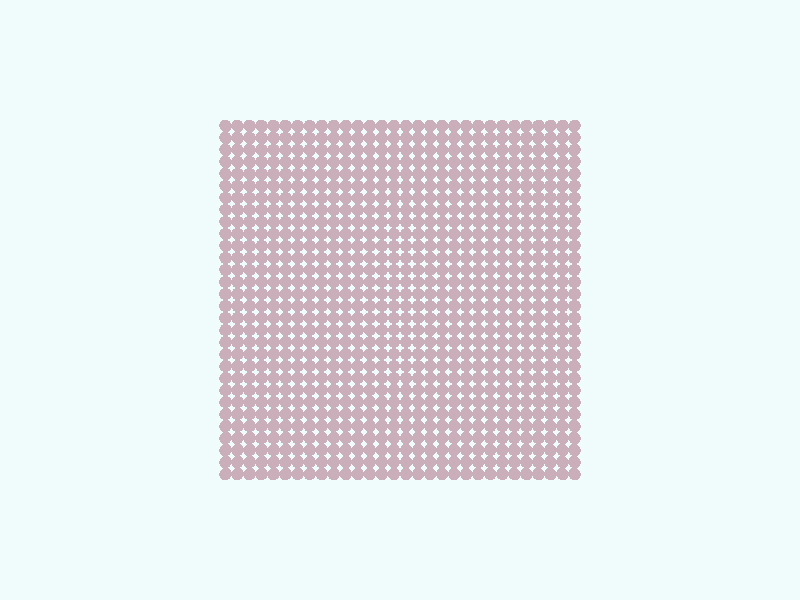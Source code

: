 global_settings {
  assumed_gamma 1
}
light_source {
  <-0.6, 1.6, 3.7>*10000
  rgb 1.3
}
camera {
  location <0,0,100>
  look_at <0,0,0>
}
background {
  color rgb < 0.87, 0.97, 0.97 >
}
sphere {
< -29.0, -29.0, 0 >, 1.0

pigment { color rgb < 0.5911612810751262, 0.43092240458450626, 0.49687527264693565 >
}}
sphere {
< -29.0, -27.0, 0 >, 1.0

pigment { color rgb < 0.5911612810751262, 0.43092240458450626, 0.49687527264693565 >
}}
sphere {
< -29.0, -25.0, 0 >, 1.0

pigment { color rgb < 0.5911612810751262, 0.43092240458450626, 0.49687527264693565 >
}}
sphere {
< -29.0, -23.0, 0 >, 1.0

pigment { color rgb < 0.5911612810751262, 0.43092240458450626, 0.49687527264693565 >
}}
sphere {
< -29.0, -21.0, 0 >, 1.0

pigment { color rgb < 0.5911612810751262, 0.43092240458450626, 0.49687527264693565 >
}}
sphere {
< -29.0, -19.0, 0 >, 1.0

pigment { color rgb < 0.5911612810751262, 0.43092240458450626, 0.49687527264693565 >
}}
sphere {
< -29.0, -17.0, 0 >, 1.0

pigment { color rgb < 0.5911612810751262, 0.43092240458450626, 0.49687527264693565 >
}}
sphere {
< -29.0, -15.0, 0 >, 1.0

pigment { color rgb < 0.5911612810751262, 0.43092240458450626, 0.49687527264693565 >
}}
sphere {
< -29.0, -13.0, 0 >, 1.0

pigment { color rgb < 0.5911612810751262, 0.43092240458450626, 0.49687527264693565 >
}}
sphere {
< -29.0, -11.0, 0 >, 1.0

pigment { color rgb < 0.5911612810751262, 0.43092240458450626, 0.49687527264693565 >
}}
sphere {
< -29.0, -9.0, 0 >, 1.0

pigment { color rgb < 0.5911612810751262, 0.43092240458450626, 0.49687527264693565 >
}}
sphere {
< -29.0, -7.0, 0 >, 1.0

pigment { color rgb < 0.5911612810751262, 0.43092240458450626, 0.49687527264693565 >
}}
sphere {
< -29.0, -5.0, 0 >, 1.0

pigment { color rgb < 0.5911612810751262, 0.43092240458450626, 0.49687527264693565 >
}}
sphere {
< -29.0, -3.0, 0 >, 1.0

pigment { color rgb < 0.5911612810751262, 0.43092240458450626, 0.49687527264693565 >
}}
sphere {
< -29.0, -1.0, 0 >, 1.0

pigment { color rgb < 0.5911612810751262, 0.43092240458450626, 0.49687527264693565 >
}}
sphere {
< -29.0, 1.0, 0 >, 1.0

pigment { color rgb < 0.5911612810751262, 0.43092240458450626, 0.49687527264693565 >
}}
sphere {
< -29.0, 3.0, 0 >, 1.0

pigment { color rgb < 0.5911612810751262, 0.43092240458450626, 0.49687527264693565 >
}}
sphere {
< -29.0, 5.0, 0 >, 1.0

pigment { color rgb < 0.5911612810751262, 0.43092240458450626, 0.49687527264693565 >
}}
sphere {
< -29.0, 7.0, 0 >, 1.0

pigment { color rgb < 0.5911612810751262, 0.43092240458450626, 0.49687527264693565 >
}}
sphere {
< -29.0, 9.0, 0 >, 1.0

pigment { color rgb < 0.5911612810751262, 0.43092240458450626, 0.49687527264693565 >
}}
sphere {
< -29.0, 11.0, 0 >, 1.0

pigment { color rgb < 0.5911612810751262, 0.43092240458450626, 0.49687527264693565 >
}}
sphere {
< -29.0, 13.0, 0 >, 1.0

pigment { color rgb < 0.5911612810751262, 0.43092240458450626, 0.49687527264693565 >
}}
sphere {
< -29.0, 15.0, 0 >, 1.0

pigment { color rgb < 0.5911612810751262, 0.43092240458450626, 0.49687527264693565 >
}}
sphere {
< -29.0, 17.0, 0 >, 1.0

pigment { color rgb < 0.5911612810751262, 0.43092240458450626, 0.49687527264693565 >
}}
sphere {
< -29.0, 19.0, 0 >, 1.0

pigment { color rgb < 0.5911612810751262, 0.43092240458450626, 0.49687527264693565 >
}}
sphere {
< -29.0, 21.0, 0 >, 1.0

pigment { color rgb < 0.5911612810751262, 0.43092240458450626, 0.49687527264693565 >
}}
sphere {
< -29.0, 23.0, 0 >, 1.0

pigment { color rgb < 0.5911612810751262, 0.43092240458450626, 0.49687527264693565 >
}}
sphere {
< -29.0, 25.0, 0 >, 1.0

pigment { color rgb < 0.5911612810751262, 0.43092240458450626, 0.49687527264693565 >
}}
sphere {
< -29.0, 27.0, 0 >, 1.0

pigment { color rgb < 0.5911612810751262, 0.43092240458450626, 0.49687527264693565 >
}}
sphere {
< -29.0, 29.0, 0 >, 1.0

pigment { color rgb < 0.5911612810751262, 0.43092240458450626, 0.49687527264693565 >
}}
sphere {
< -27.0, -29.0, 0 >, 1.0

pigment { color rgb < 0.5911612810751262, 0.43092240458450626, 0.49687527264693565 >
}}
sphere {
< -27.0, -27.0, 0 >, 1.0

pigment { color rgb < 0.5911612810751262, 0.43092240458450626, 0.49687527264693565 >
}}
sphere {
< -27.0, -25.0, 0 >, 1.0

pigment { color rgb < 0.5911612810751262, 0.43092240458450626, 0.49687527264693565 >
}}
sphere {
< -27.0, -23.0, 0 >, 1.0

pigment { color rgb < 0.5911612810751262, 0.43092240458450626, 0.49687527264693565 >
}}
sphere {
< -27.0, -21.0, 0 >, 1.0

pigment { color rgb < 0.5911612810751262, 0.43092240458450626, 0.49687527264693565 >
}}
sphere {
< -27.0, -19.0, 0 >, 1.0

pigment { color rgb < 0.5911612810751262, 0.43092240458450626, 0.49687527264693565 >
}}
sphere {
< -27.0, -17.0, 0 >, 1.0

pigment { color rgb < 0.5911612810751262, 0.43092240458450626, 0.49687527264693565 >
}}
sphere {
< -27.0, -15.0, 0 >, 1.0

pigment { color rgb < 0.5911612810751262, 0.43092240458450626, 0.49687527264693565 >
}}
sphere {
< -27.0, -13.0, 0 >, 1.0

pigment { color rgb < 0.5911612810751262, 0.43092240458450626, 0.49687527264693565 >
}}
sphere {
< -27.0, -11.0, 0 >, 1.0

pigment { color rgb < 0.5911612810751262, 0.43092240458450626, 0.49687527264693565 >
}}
sphere {
< -27.0, -9.0, 0 >, 1.0

pigment { color rgb < 0.5911612810751262, 0.43092240458450626, 0.49687527264693565 >
}}
sphere {
< -27.0, -7.0, 0 >, 1.0

pigment { color rgb < 0.5911612810751262, 0.43092240458450626, 0.49687527264693565 >
}}
sphere {
< -27.0, -5.0, 0 >, 1.0

pigment { color rgb < 0.5911612810751262, 0.43092240458450626, 0.49687527264693565 >
}}
sphere {
< -27.0, -3.0, 0 >, 1.0

pigment { color rgb < 0.5911612810751262, 0.43092240458450626, 0.49687527264693565 >
}}
sphere {
< -27.0, -1.0, 0 >, 1.0

pigment { color rgb < 0.5911612810751262, 0.43092240458450626, 0.49687527264693565 >
}}
sphere {
< -27.0, 1.0, 0 >, 1.0

pigment { color rgb < 0.5911612810751262, 0.43092240458450626, 0.49687527264693565 >
}}
sphere {
< -27.0, 3.0, 0 >, 1.0

pigment { color rgb < 0.5911612810751262, 0.43092240458450626, 0.49687527264693565 >
}}
sphere {
< -27.0, 5.0, 0 >, 1.0

pigment { color rgb < 0.5911612810751262, 0.43092240458450626, 0.49687527264693565 >
}}
sphere {
< -27.0, 7.0, 0 >, 1.0

pigment { color rgb < 0.5911612810751262, 0.43092240458450626, 0.49687527264693565 >
}}
sphere {
< -27.0, 9.0, 0 >, 1.0

pigment { color rgb < 0.5911612810751262, 0.43092240458450626, 0.49687527264693565 >
}}
sphere {
< -27.0, 11.0, 0 >, 1.0

pigment { color rgb < 0.5911612810751262, 0.43092240458450626, 0.49687527264693565 >
}}
sphere {
< -27.0, 13.0, 0 >, 1.0

pigment { color rgb < 0.5911612810751262, 0.43092240458450626, 0.49687527264693565 >
}}
sphere {
< -27.0, 15.0, 0 >, 1.0

pigment { color rgb < 0.5911612810751262, 0.43092240458450626, 0.49687527264693565 >
}}
sphere {
< -27.0, 17.0, 0 >, 1.0

pigment { color rgb < 0.5911612810751262, 0.43092240458450626, 0.49687527264693565 >
}}
sphere {
< -27.0, 19.0, 0 >, 1.0

pigment { color rgb < 0.5911612810751262, 0.43092240458450626, 0.49687527264693565 >
}}
sphere {
< -27.0, 21.0, 0 >, 1.0

pigment { color rgb < 0.5911612810751262, 0.43092240458450626, 0.49687527264693565 >
}}
sphere {
< -27.0, 23.0, 0 >, 1.0

pigment { color rgb < 0.5911612810751262, 0.43092240458450626, 0.49687527264693565 >
}}
sphere {
< -27.0, 25.0, 0 >, 1.0

pigment { color rgb < 0.5911612810751262, 0.43092240458450626, 0.49687527264693565 >
}}
sphere {
< -27.0, 27.0, 0 >, 1.0

pigment { color rgb < 0.5911612810751262, 0.43092240458450626, 0.49687527264693565 >
}}
sphere {
< -27.0, 29.0, 0 >, 1.0

pigment { color rgb < 0.5911612810751262, 0.43092240458450626, 0.49687527264693565 >
}}
sphere {
< -25.0, -29.0, 0 >, 1.0

pigment { color rgb < 0.5911612810751262, 0.43092240458450626, 0.49687527264693565 >
}}
sphere {
< -25.0, -27.0, 0 >, 1.0

pigment { color rgb < 0.5911612810751262, 0.43092240458450626, 0.49687527264693565 >
}}
sphere {
< -25.0, -25.0, 0 >, 1.0

pigment { color rgb < 0.5911612810751262, 0.43092240458450626, 0.49687527264693565 >
}}
sphere {
< -25.0, -23.0, 0 >, 1.0

pigment { color rgb < 0.5911612810751262, 0.43092240458450626, 0.49687527264693565 >
}}
sphere {
< -25.0, -21.0, 0 >, 1.0

pigment { color rgb < 0.5911612810751262, 0.43092240458450626, 0.49687527264693565 >
}}
sphere {
< -25.0, -19.0, 0 >, 1.0

pigment { color rgb < 0.5911612810751262, 0.43092240458450626, 0.49687527264693565 >
}}
sphere {
< -25.0, -17.0, 0 >, 1.0

pigment { color rgb < 0.5911612810751262, 0.43092240458450626, 0.49687527264693565 >
}}
sphere {
< -25.0, -15.0, 0 >, 1.0

pigment { color rgb < 0.5911612810751262, 0.43092240458450626, 0.49687527264693565 >
}}
sphere {
< -25.0, -13.0, 0 >, 1.0

pigment { color rgb < 0.5911612810751262, 0.43092240458450626, 0.49687527264693565 >
}}
sphere {
< -25.0, -11.0, 0 >, 1.0

pigment { color rgb < 0.5911612810751262, 0.43092240458450626, 0.49687527264693565 >
}}
sphere {
< -25.0, -9.0, 0 >, 1.0

pigment { color rgb < 0.5911612810751262, 0.43092240458450626, 0.49687527264693565 >
}}
sphere {
< -25.0, -7.0, 0 >, 1.0

pigment { color rgb < 0.5911612810751262, 0.43092240458450626, 0.49687527264693565 >
}}
sphere {
< -25.0, -5.0, 0 >, 1.0

pigment { color rgb < 0.5911612810751262, 0.43092240458450626, 0.49687527264693565 >
}}
sphere {
< -25.0, -3.0, 0 >, 1.0

pigment { color rgb < 0.5911612810751262, 0.43092240458450626, 0.49687527264693565 >
}}
sphere {
< -25.0, -1.0, 0 >, 1.0

pigment { color rgb < 0.5911612810751262, 0.43092240458450626, 0.49687527264693565 >
}}
sphere {
< -25.0, 1.0, 0 >, 1.0

pigment { color rgb < 0.5911612810751262, 0.43092240458450626, 0.49687527264693565 >
}}
sphere {
< -25.0, 3.0, 0 >, 1.0

pigment { color rgb < 0.5911612810751262, 0.43092240458450626, 0.49687527264693565 >
}}
sphere {
< -25.0, 5.0, 0 >, 1.0

pigment { color rgb < 0.5911612810751262, 0.43092240458450626, 0.49687527264693565 >
}}
sphere {
< -25.0, 7.0, 0 >, 1.0

pigment { color rgb < 0.5911612810751262, 0.43092240458450626, 0.49687527264693565 >
}}
sphere {
< -25.0, 9.0, 0 >, 1.0

pigment { color rgb < 0.5911612810751262, 0.43092240458450626, 0.49687527264693565 >
}}
sphere {
< -25.0, 11.0, 0 >, 1.0

pigment { color rgb < 0.5911612810751262, 0.43092240458450626, 0.49687527264693565 >
}}
sphere {
< -25.0, 13.0, 0 >, 1.0

pigment { color rgb < 0.5911612810751262, 0.43092240458450626, 0.49687527264693565 >
}}
sphere {
< -25.0, 15.0, 0 >, 1.0

pigment { color rgb < 0.5911612810751262, 0.43092240458450626, 0.49687527264693565 >
}}
sphere {
< -25.0, 17.0, 0 >, 1.0

pigment { color rgb < 0.5911612810751262, 0.43092240458450626, 0.49687527264693565 >
}}
sphere {
< -25.0, 19.0, 0 >, 1.0

pigment { color rgb < 0.5911612810751262, 0.43092240458450626, 0.49687527264693565 >
}}
sphere {
< -25.0, 21.0, 0 >, 1.0

pigment { color rgb < 0.5911612810751262, 0.43092240458450626, 0.49687527264693565 >
}}
sphere {
< -25.0, 23.0, 0 >, 1.0

pigment { color rgb < 0.5911612810751262, 0.43092240458450626, 0.49687527264693565 >
}}
sphere {
< -25.0, 25.0, 0 >, 1.0

pigment { color rgb < 0.5911612810751262, 0.43092240458450626, 0.49687527264693565 >
}}
sphere {
< -25.0, 27.0, 0 >, 1.0

pigment { color rgb < 0.5911612810751262, 0.43092240458450626, 0.49687527264693565 >
}}
sphere {
< -25.0, 29.0, 0 >, 1.0

pigment { color rgb < 0.5911612810751262, 0.43092240458450626, 0.49687527264693565 >
}}
sphere {
< -23.0, -29.0, 0 >, 1.0

pigment { color rgb < 0.5911612810751262, 0.43092240458450626, 0.49687527264693565 >
}}
sphere {
< -23.0, -27.0, 0 >, 1.0

pigment { color rgb < 0.5911612810751262, 0.43092240458450626, 0.49687527264693565 >
}}
sphere {
< -23.0, -25.0, 0 >, 1.0

pigment { color rgb < 0.5911612810751262, 0.43092240458450626, 0.49687527264693565 >
}}
sphere {
< -23.0, -23.0, 0 >, 1.0

pigment { color rgb < 0.5911612810751262, 0.43092240458450626, 0.49687527264693565 >
}}
sphere {
< -23.0, -21.0, 0 >, 1.0

pigment { color rgb < 0.5911612810751262, 0.43092240458450626, 0.49687527264693565 >
}}
sphere {
< -23.0, -19.0, 0 >, 1.0

pigment { color rgb < 0.5911612810751262, 0.43092240458450626, 0.49687527264693565 >
}}
sphere {
< -23.0, -17.0, 0 >, 1.0

pigment { color rgb < 0.5911612810751262, 0.43092240458450626, 0.49687527264693565 >
}}
sphere {
< -23.0, -15.0, 0 >, 1.0

pigment { color rgb < 0.5911612810751262, 0.43092240458450626, 0.49687527264693565 >
}}
sphere {
< -23.0, -13.0, 0 >, 1.0

pigment { color rgb < 0.5911612810751262, 0.43092240458450626, 0.49687527264693565 >
}}
sphere {
< -23.0, -11.0, 0 >, 1.0

pigment { color rgb < 0.5911612810751262, 0.43092240458450626, 0.49687527264693565 >
}}
sphere {
< -23.0, -9.0, 0 >, 1.0

pigment { color rgb < 0.5911612810751262, 0.43092240458450626, 0.49687527264693565 >
}}
sphere {
< -23.0, -7.0, 0 >, 1.0

pigment { color rgb < 0.5911612810751262, 0.43092240458450626, 0.49687527264693565 >
}}
sphere {
< -23.0, -5.0, 0 >, 1.0

pigment { color rgb < 0.5911612810751262, 0.43092240458450626, 0.49687527264693565 >
}}
sphere {
< -23.0, -3.0, 0 >, 1.0

pigment { color rgb < 0.5911612810751262, 0.43092240458450626, 0.49687527264693565 >
}}
sphere {
< -23.0, -1.0, 0 >, 1.0

pigment { color rgb < 0.5911612810751262, 0.43092240458450626, 0.49687527264693565 >
}}
sphere {
< -23.0, 1.0, 0 >, 1.0

pigment { color rgb < 0.5911612810751262, 0.43092240458450626, 0.49687527264693565 >
}}
sphere {
< -23.0, 3.0, 0 >, 1.0

pigment { color rgb < 0.5911612810751262, 0.43092240458450626, 0.49687527264693565 >
}}
sphere {
< -23.0, 5.0, 0 >, 1.0

pigment { color rgb < 0.5911612810751262, 0.43092240458450626, 0.49687527264693565 >
}}
sphere {
< -23.0, 7.0, 0 >, 1.0

pigment { color rgb < 0.5911612810751262, 0.43092240458450626, 0.49687527264693565 >
}}
sphere {
< -23.0, 9.0, 0 >, 1.0

pigment { color rgb < 0.5911612810751262, 0.43092240458450626, 0.49687527264693565 >
}}
sphere {
< -23.0, 11.0, 0 >, 1.0

pigment { color rgb < 0.5911612810751262, 0.43092240458450626, 0.49687527264693565 >
}}
sphere {
< -23.0, 13.0, 0 >, 1.0

pigment { color rgb < 0.5911612810751262, 0.43092240458450626, 0.49687527264693565 >
}}
sphere {
< -23.0, 15.0, 0 >, 1.0

pigment { color rgb < 0.5911612810751262, 0.43092240458450626, 0.49687527264693565 >
}}
sphere {
< -23.0, 17.0, 0 >, 1.0

pigment { color rgb < 0.5911612810751262, 0.43092240458450626, 0.49687527264693565 >
}}
sphere {
< -23.0, 19.0, 0 >, 1.0

pigment { color rgb < 0.5911612810751262, 0.43092240458450626, 0.49687527264693565 >
}}
sphere {
< -23.0, 21.0, 0 >, 1.0

pigment { color rgb < 0.5911612810751262, 0.43092240458450626, 0.49687527264693565 >
}}
sphere {
< -23.0, 23.0, 0 >, 1.0

pigment { color rgb < 0.5911612810751262, 0.43092240458450626, 0.49687527264693565 >
}}
sphere {
< -23.0, 25.0, 0 >, 1.0

pigment { color rgb < 0.5911612810751262, 0.43092240458450626, 0.49687527264693565 >
}}
sphere {
< -23.0, 27.0, 0 >, 1.0

pigment { color rgb < 0.5911612810751262, 0.43092240458450626, 0.49687527264693565 >
}}
sphere {
< -23.0, 29.0, 0 >, 1.0

pigment { color rgb < 0.5911612810751262, 0.43092240458450626, 0.49687527264693565 >
}}
sphere {
< -21.0, -29.0, 0 >, 1.0

pigment { color rgb < 0.5911612810751262, 0.43092240458450626, 0.49687527264693565 >
}}
sphere {
< -21.0, -27.0, 0 >, 1.0

pigment { color rgb < 0.5911612810751262, 0.43092240458450626, 0.49687527264693565 >
}}
sphere {
< -21.0, -25.0, 0 >, 1.0

pigment { color rgb < 0.5911612810751262, 0.43092240458450626, 0.49687527264693565 >
}}
sphere {
< -21.0, -23.0, 0 >, 1.0

pigment { color rgb < 0.5911612810751262, 0.43092240458450626, 0.49687527264693565 >
}}
sphere {
< -21.0, -21.0, 0 >, 1.0

pigment { color rgb < 0.5911612810751262, 0.43092240458450626, 0.49687527264693565 >
}}
sphere {
< -21.0, -19.0, 0 >, 1.0

pigment { color rgb < 0.5911612810751262, 0.43092240458450626, 0.49687527264693565 >
}}
sphere {
< -21.0, -17.0, 0 >, 1.0

pigment { color rgb < 0.5911612810751262, 0.43092240458450626, 0.49687527264693565 >
}}
sphere {
< -21.0, -15.0, 0 >, 1.0

pigment { color rgb < 0.5911612810751262, 0.43092240458450626, 0.49687527264693565 >
}}
sphere {
< -21.0, -13.0, 0 >, 1.0

pigment { color rgb < 0.5911612810751262, 0.43092240458450626, 0.49687527264693565 >
}}
sphere {
< -21.0, -11.0, 0 >, 1.0

pigment { color rgb < 0.5911612810751262, 0.43092240458450626, 0.49687527264693565 >
}}
sphere {
< -21.0, -9.0, 0 >, 1.0

pigment { color rgb < 0.5911612810751262, 0.43092240458450626, 0.49687527264693565 >
}}
sphere {
< -21.0, -7.0, 0 >, 1.0

pigment { color rgb < 0.5911612810751262, 0.43092240458450626, 0.49687527264693565 >
}}
sphere {
< -21.0, -5.0, 0 >, 1.0

pigment { color rgb < 0.5911612810751262, 0.43092240458450626, 0.49687527264693565 >
}}
sphere {
< -21.0, -3.0, 0 >, 1.0

pigment { color rgb < 0.5911612810751262, 0.43092240458450626, 0.49687527264693565 >
}}
sphere {
< -21.0, -1.0, 0 >, 1.0

pigment { color rgb < 0.5911612810751262, 0.43092240458450626, 0.49687527264693565 >
}}
sphere {
< -21.0, 1.0, 0 >, 1.0

pigment { color rgb < 0.5911612810751262, 0.43092240458450626, 0.49687527264693565 >
}}
sphere {
< -21.0, 3.0, 0 >, 1.0

pigment { color rgb < 0.5911612810751262, 0.43092240458450626, 0.49687527264693565 >
}}
sphere {
< -21.0, 5.0, 0 >, 1.0

pigment { color rgb < 0.5911612810751262, 0.43092240458450626, 0.49687527264693565 >
}}
sphere {
< -21.0, 7.0, 0 >, 1.0

pigment { color rgb < 0.5911612810751262, 0.43092240458450626, 0.49687527264693565 >
}}
sphere {
< -21.0, 9.0, 0 >, 1.0

pigment { color rgb < 0.5911612810751262, 0.43092240458450626, 0.49687527264693565 >
}}
sphere {
< -21.0, 11.0, 0 >, 1.0

pigment { color rgb < 0.5911612810751262, 0.43092240458450626, 0.49687527264693565 >
}}
sphere {
< -21.0, 13.0, 0 >, 1.0

pigment { color rgb < 0.5911612810751262, 0.43092240458450626, 0.49687527264693565 >
}}
sphere {
< -21.0, 15.0, 0 >, 1.0

pigment { color rgb < 0.5911612810751262, 0.43092240458450626, 0.49687527264693565 >
}}
sphere {
< -21.0, 17.0, 0 >, 1.0

pigment { color rgb < 0.5911612810751262, 0.43092240458450626, 0.49687527264693565 >
}}
sphere {
< -21.0, 19.0, 0 >, 1.0

pigment { color rgb < 0.5911612810751262, 0.43092240458450626, 0.49687527264693565 >
}}
sphere {
< -21.0, 21.0, 0 >, 1.0

pigment { color rgb < 0.5911612810751262, 0.43092240458450626, 0.49687527264693565 >
}}
sphere {
< -21.0, 23.0, 0 >, 1.0

pigment { color rgb < 0.5911612810751262, 0.43092240458450626, 0.49687527264693565 >
}}
sphere {
< -21.0, 25.0, 0 >, 1.0

pigment { color rgb < 0.5911612810751262, 0.43092240458450626, 0.49687527264693565 >
}}
sphere {
< -21.0, 27.0, 0 >, 1.0

pigment { color rgb < 0.5911612810751262, 0.43092240458450626, 0.49687527264693565 >
}}
sphere {
< -21.0, 29.0, 0 >, 1.0

pigment { color rgb < 0.5911612810751262, 0.43092240458450626, 0.49687527264693565 >
}}
sphere {
< -19.0, -29.0, 0 >, 1.0

pigment { color rgb < 0.5911612810751262, 0.43092240458450626, 0.49687527264693565 >
}}
sphere {
< -19.0, -27.0, 0 >, 1.0

pigment { color rgb < 0.5911612810751262, 0.43092240458450626, 0.49687527264693565 >
}}
sphere {
< -19.0, -25.0, 0 >, 1.0

pigment { color rgb < 0.5911612810751262, 0.43092240458450626, 0.49687527264693565 >
}}
sphere {
< -19.0, -23.0, 0 >, 1.0

pigment { color rgb < 0.5911612810751262, 0.43092240458450626, 0.49687527264693565 >
}}
sphere {
< -19.0, -21.0, 0 >, 1.0

pigment { color rgb < 0.5911612810751262, 0.43092240458450626, 0.49687527264693565 >
}}
sphere {
< -19.0, -19.0, 0 >, 1.0

pigment { color rgb < 0.5911612810751262, 0.43092240458450626, 0.49687527264693565 >
}}
sphere {
< -19.0, -17.0, 0 >, 1.0

pigment { color rgb < 0.5911612810751262, 0.43092240458450626, 0.49687527264693565 >
}}
sphere {
< -19.0, -15.0, 0 >, 1.0

pigment { color rgb < 0.5911612810751262, 0.43092240458450626, 0.49687527264693565 >
}}
sphere {
< -19.0, -13.0, 0 >, 1.0

pigment { color rgb < 0.5911612810751262, 0.43092240458450626, 0.49687527264693565 >
}}
sphere {
< -19.0, -11.0, 0 >, 1.0

pigment { color rgb < 0.5911612810751262, 0.43092240458450626, 0.49687527264693565 >
}}
sphere {
< -19.0, -9.0, 0 >, 1.0

pigment { color rgb < 0.5911612810751262, 0.43092240458450626, 0.49687527264693565 >
}}
sphere {
< -19.0, -7.0, 0 >, 1.0

pigment { color rgb < 0.5911612810751262, 0.43092240458450626, 0.49687527264693565 >
}}
sphere {
< -19.0, -5.0, 0 >, 1.0

pigment { color rgb < 0.5911612810751262, 0.43092240458450626, 0.49687527264693565 >
}}
sphere {
< -19.0, -3.0, 0 >, 1.0

pigment { color rgb < 0.5911612810751262, 0.43092240458450626, 0.49687527264693565 >
}}
sphere {
< -19.0, -1.0, 0 >, 1.0

pigment { color rgb < 0.5911612810751262, 0.43092240458450626, 0.49687527264693565 >
}}
sphere {
< -19.0, 1.0, 0 >, 1.0

pigment { color rgb < 0.5911612810751262, 0.43092240458450626, 0.49687527264693565 >
}}
sphere {
< -19.0, 3.0, 0 >, 1.0

pigment { color rgb < 0.5911612810751262, 0.43092240458450626, 0.49687527264693565 >
}}
sphere {
< -19.0, 5.0, 0 >, 1.0

pigment { color rgb < 0.5911612810751262, 0.43092240458450626, 0.49687527264693565 >
}}
sphere {
< -19.0, 7.0, 0 >, 1.0

pigment { color rgb < 0.5911612810751262, 0.43092240458450626, 0.49687527264693565 >
}}
sphere {
< -19.0, 9.0, 0 >, 1.0

pigment { color rgb < 0.5911612810751262, 0.43092240458450626, 0.49687527264693565 >
}}
sphere {
< -19.0, 11.0, 0 >, 1.0

pigment { color rgb < 0.5911612810751262, 0.43092240458450626, 0.49687527264693565 >
}}
sphere {
< -19.0, 13.0, 0 >, 1.0

pigment { color rgb < 0.5911612810751262, 0.43092240458450626, 0.49687527264693565 >
}}
sphere {
< -19.0, 15.0, 0 >, 1.0

pigment { color rgb < 0.5911612810751262, 0.43092240458450626, 0.49687527264693565 >
}}
sphere {
< -19.0, 17.0, 0 >, 1.0

pigment { color rgb < 0.5911612810751262, 0.43092240458450626, 0.49687527264693565 >
}}
sphere {
< -19.0, 19.0, 0 >, 1.0

pigment { color rgb < 0.5911612810751262, 0.43092240458450626, 0.49687527264693565 >
}}
sphere {
< -19.0, 21.0, 0 >, 1.0

pigment { color rgb < 0.5911612810751262, 0.43092240458450626, 0.49687527264693565 >
}}
sphere {
< -19.0, 23.0, 0 >, 1.0

pigment { color rgb < 0.5911612810751262, 0.43092240458450626, 0.49687527264693565 >
}}
sphere {
< -19.0, 25.0, 0 >, 1.0

pigment { color rgb < 0.5911612810751262, 0.43092240458450626, 0.49687527264693565 >
}}
sphere {
< -19.0, 27.0, 0 >, 1.0

pigment { color rgb < 0.5911612810751262, 0.43092240458450626, 0.49687527264693565 >
}}
sphere {
< -19.0, 29.0, 0 >, 1.0

pigment { color rgb < 0.5911612810751262, 0.43092240458450626, 0.49687527264693565 >
}}
sphere {
< -17.0, -29.0, 0 >, 1.0

pigment { color rgb < 0.5911612810751262, 0.43092240458450626, 0.49687527264693565 >
}}
sphere {
< -17.0, -27.0, 0 >, 1.0

pigment { color rgb < 0.5911612810751262, 0.43092240458450626, 0.49687527264693565 >
}}
sphere {
< -17.0, -25.0, 0 >, 1.0

pigment { color rgb < 0.5911612810751262, 0.43092240458450626, 0.49687527264693565 >
}}
sphere {
< -17.0, -23.0, 0 >, 1.0

pigment { color rgb < 0.5911612810751262, 0.43092240458450626, 0.49687527264693565 >
}}
sphere {
< -17.0, -21.0, 0 >, 1.0

pigment { color rgb < 0.5911612810751262, 0.43092240458450626, 0.49687527264693565 >
}}
sphere {
< -17.0, -19.0, 0 >, 1.0

pigment { color rgb < 0.5911612810751262, 0.43092240458450626, 0.49687527264693565 >
}}
sphere {
< -17.0, -17.0, 0 >, 1.0

pigment { color rgb < 0.5911612810751262, 0.43092240458450626, 0.49687527264693565 >
}}
sphere {
< -17.0, -15.0, 0 >, 1.0

pigment { color rgb < 0.5911612810751262, 0.43092240458450626, 0.49687527264693565 >
}}
sphere {
< -17.0, -13.0, 0 >, 1.0

pigment { color rgb < 0.5911612810751262, 0.43092240458450626, 0.49687527264693565 >
}}
sphere {
< -17.0, -11.0, 0 >, 1.0

pigment { color rgb < 0.5911612810751262, 0.43092240458450626, 0.49687527264693565 >
}}
sphere {
< -17.0, -9.0, 0 >, 1.0

pigment { color rgb < 0.5911612810751262, 0.43092240458450626, 0.49687527264693565 >
}}
sphere {
< -17.0, -7.0, 0 >, 1.0

pigment { color rgb < 0.5911612810751262, 0.43092240458450626, 0.49687527264693565 >
}}
sphere {
< -17.0, -5.0, 0 >, 1.0

pigment { color rgb < 0.5911612810751262, 0.43092240458450626, 0.49687527264693565 >
}}
sphere {
< -17.0, -3.0, 0 >, 1.0

pigment { color rgb < 0.5911612810751262, 0.43092240458450626, 0.49687527264693565 >
}}
sphere {
< -17.0, -1.0, 0 >, 1.0

pigment { color rgb < 0.5911612810751262, 0.43092240458450626, 0.49687527264693565 >
}}
sphere {
< -17.0, 1.0, 0 >, 1.0

pigment { color rgb < 0.5911612810751262, 0.43092240458450626, 0.49687527264693565 >
}}
sphere {
< -17.0, 3.0, 0 >, 1.0

pigment { color rgb < 0.5911612810751262, 0.43092240458450626, 0.49687527264693565 >
}}
sphere {
< -17.0, 5.0, 0 >, 1.0

pigment { color rgb < 0.5911612810751262, 0.43092240458450626, 0.49687527264693565 >
}}
sphere {
< -17.0, 7.0, 0 >, 1.0

pigment { color rgb < 0.5911612810751262, 0.43092240458450626, 0.49687527264693565 >
}}
sphere {
< -17.0, 9.0, 0 >, 1.0

pigment { color rgb < 0.5911612810751262, 0.43092240458450626, 0.49687527264693565 >
}}
sphere {
< -17.0, 11.0, 0 >, 1.0

pigment { color rgb < 0.5911612810751262, 0.43092240458450626, 0.49687527264693565 >
}}
sphere {
< -17.0, 13.0, 0 >, 1.0

pigment { color rgb < 0.5911612810751262, 0.43092240458450626, 0.49687527264693565 >
}}
sphere {
< -17.0, 15.0, 0 >, 1.0

pigment { color rgb < 0.5911612810751262, 0.43092240458450626, 0.49687527264693565 >
}}
sphere {
< -17.0, 17.0, 0 >, 1.0

pigment { color rgb < 0.5911612810751262, 0.43092240458450626, 0.49687527264693565 >
}}
sphere {
< -17.0, 19.0, 0 >, 1.0

pigment { color rgb < 0.5911612810751262, 0.43092240458450626, 0.49687527264693565 >
}}
sphere {
< -17.0, 21.0, 0 >, 1.0

pigment { color rgb < 0.5911612810751262, 0.43092240458450626, 0.49687527264693565 >
}}
sphere {
< -17.0, 23.0, 0 >, 1.0

pigment { color rgb < 0.5911612810751262, 0.43092240458450626, 0.49687527264693565 >
}}
sphere {
< -17.0, 25.0, 0 >, 1.0

pigment { color rgb < 0.5911612810751262, 0.43092240458450626, 0.49687527264693565 >
}}
sphere {
< -17.0, 27.0, 0 >, 1.0

pigment { color rgb < 0.5911612810751262, 0.43092240458450626, 0.49687527264693565 >
}}
sphere {
< -17.0, 29.0, 0 >, 1.0

pigment { color rgb < 0.5911612810751262, 0.43092240458450626, 0.49687527264693565 >
}}
sphere {
< -15.0, -29.0, 0 >, 1.0

pigment { color rgb < 0.5911612810751262, 0.43092240458450626, 0.49687527264693565 >
}}
sphere {
< -15.0, -27.0, 0 >, 1.0

pigment { color rgb < 0.5911612810751262, 0.43092240458450626, 0.49687527264693565 >
}}
sphere {
< -15.0, -25.0, 0 >, 1.0

pigment { color rgb < 0.5911612810751262, 0.43092240458450626, 0.49687527264693565 >
}}
sphere {
< -15.0, -23.0, 0 >, 1.0

pigment { color rgb < 0.5911612810751262, 0.43092240458450626, 0.49687527264693565 >
}}
sphere {
< -15.0, -21.0, 0 >, 1.0

pigment { color rgb < 0.5911612810751262, 0.43092240458450626, 0.49687527264693565 >
}}
sphere {
< -15.0, -19.0, 0 >, 1.0

pigment { color rgb < 0.5911612810751262, 0.43092240458450626, 0.49687527264693565 >
}}
sphere {
< -15.0, -17.0, 0 >, 1.0

pigment { color rgb < 0.5911612810751262, 0.43092240458450626, 0.49687527264693565 >
}}
sphere {
< -15.0, -15.0, 0 >, 1.0

pigment { color rgb < 0.5911612810751262, 0.43092240458450626, 0.49687527264693565 >
}}
sphere {
< -15.0, -13.0, 0 >, 1.0

pigment { color rgb < 0.5911612810751262, 0.43092240458450626, 0.49687527264693565 >
}}
sphere {
< -15.0, -11.0, 0 >, 1.0

pigment { color rgb < 0.5911612810751262, 0.43092240458450626, 0.49687527264693565 >
}}
sphere {
< -15.0, -9.0, 0 >, 1.0

pigment { color rgb < 0.5911612810751262, 0.43092240458450626, 0.49687527264693565 >
}}
sphere {
< -15.0, -7.0, 0 >, 1.0

pigment { color rgb < 0.5911612810751262, 0.43092240458450626, 0.49687527264693565 >
}}
sphere {
< -15.0, -5.0, 0 >, 1.0

pigment { color rgb < 0.5911612810751262, 0.43092240458450626, 0.49687527264693565 >
}}
sphere {
< -15.0, -3.0, 0 >, 1.0

pigment { color rgb < 0.5911612810751262, 0.43092240458450626, 0.49687527264693565 >
}}
sphere {
< -15.0, -1.0, 0 >, 1.0

pigment { color rgb < 0.5911612810751262, 0.43092240458450626, 0.49687527264693565 >
}}
sphere {
< -15.0, 1.0, 0 >, 1.0

pigment { color rgb < 0.5911612810751262, 0.43092240458450626, 0.49687527264693565 >
}}
sphere {
< -15.0, 3.0, 0 >, 1.0

pigment { color rgb < 0.5911612810751262, 0.43092240458450626, 0.49687527264693565 >
}}
sphere {
< -15.0, 5.0, 0 >, 1.0

pigment { color rgb < 0.5911612810751262, 0.43092240458450626, 0.49687527264693565 >
}}
sphere {
< -15.0, 7.0, 0 >, 1.0

pigment { color rgb < 0.5911612810751262, 0.43092240458450626, 0.49687527264693565 >
}}
sphere {
< -15.0, 9.0, 0 >, 1.0

pigment { color rgb < 0.5911612810751262, 0.43092240458450626, 0.49687527264693565 >
}}
sphere {
< -15.0, 11.0, 0 >, 1.0

pigment { color rgb < 0.5911612810751262, 0.43092240458450626, 0.49687527264693565 >
}}
sphere {
< -15.0, 13.0, 0 >, 1.0

pigment { color rgb < 0.5911612810751262, 0.43092240458450626, 0.49687527264693565 >
}}
sphere {
< -15.0, 15.0, 0 >, 1.0

pigment { color rgb < 0.5911612810751262, 0.43092240458450626, 0.49687527264693565 >
}}
sphere {
< -15.0, 17.0, 0 >, 1.0

pigment { color rgb < 0.5911612810751262, 0.43092240458450626, 0.49687527264693565 >
}}
sphere {
< -15.0, 19.0, 0 >, 1.0

pigment { color rgb < 0.5911612810751262, 0.43092240458450626, 0.49687527264693565 >
}}
sphere {
< -15.0, 21.0, 0 >, 1.0

pigment { color rgb < 0.5911612810751262, 0.43092240458450626, 0.49687527264693565 >
}}
sphere {
< -15.0, 23.0, 0 >, 1.0

pigment { color rgb < 0.5911612810751262, 0.43092240458450626, 0.49687527264693565 >
}}
sphere {
< -15.0, 25.0, 0 >, 1.0

pigment { color rgb < 0.5911612810751262, 0.43092240458450626, 0.49687527264693565 >
}}
sphere {
< -15.0, 27.0, 0 >, 1.0

pigment { color rgb < 0.5911612810751262, 0.43092240458450626, 0.49687527264693565 >
}}
sphere {
< -15.0, 29.0, 0 >, 1.0

pigment { color rgb < 0.5911612810751262, 0.43092240458450626, 0.49687527264693565 >
}}
sphere {
< -13.0, -29.0, 0 >, 1.0

pigment { color rgb < 0.5911612810751262, 0.43092240458450626, 0.49687527264693565 >
}}
sphere {
< -13.0, -27.0, 0 >, 1.0

pigment { color rgb < 0.5911612810751262, 0.43092240458450626, 0.49687527264693565 >
}}
sphere {
< -13.0, -25.0, 0 >, 1.0

pigment { color rgb < 0.5911612810751262, 0.43092240458450626, 0.49687527264693565 >
}}
sphere {
< -13.0, -23.0, 0 >, 1.0

pigment { color rgb < 0.5911612810751262, 0.43092240458450626, 0.49687527264693565 >
}}
sphere {
< -13.0, -21.0, 0 >, 1.0

pigment { color rgb < 0.5911612810751262, 0.43092240458450626, 0.49687527264693565 >
}}
sphere {
< -13.0, -19.0, 0 >, 1.0

pigment { color rgb < 0.5911612810751262, 0.43092240458450626, 0.49687527264693565 >
}}
sphere {
< -13.0, -17.0, 0 >, 1.0

pigment { color rgb < 0.5911612810751262, 0.43092240458450626, 0.49687527264693565 >
}}
sphere {
< -13.0, -15.0, 0 >, 1.0

pigment { color rgb < 0.5911612810751262, 0.43092240458450626, 0.49687527264693565 >
}}
sphere {
< -13.0, -13.0, 0 >, 1.0

pigment { color rgb < 0.5911612810751262, 0.43092240458450626, 0.49687527264693565 >
}}
sphere {
< -13.0, -11.0, 0 >, 1.0

pigment { color rgb < 0.5911612810751262, 0.43092240458450626, 0.49687527264693565 >
}}
sphere {
< -13.0, -9.0, 0 >, 1.0

pigment { color rgb < 0.5911612810751262, 0.43092240458450626, 0.49687527264693565 >
}}
sphere {
< -13.0, -7.0, 0 >, 1.0

pigment { color rgb < 0.5911612810751262, 0.43092240458450626, 0.49687527264693565 >
}}
sphere {
< -13.0, -5.0, 0 >, 1.0

pigment { color rgb < 0.5911612810751262, 0.43092240458450626, 0.49687527264693565 >
}}
sphere {
< -13.0, -3.0, 0 >, 1.0

pigment { color rgb < 0.5911612810751262, 0.43092240458450626, 0.49687527264693565 >
}}
sphere {
< -13.0, -1.0, 0 >, 1.0

pigment { color rgb < 0.5911612810751262, 0.43092240458450626, 0.49687527264693565 >
}}
sphere {
< -13.0, 1.0, 0 >, 1.0

pigment { color rgb < 0.5911612810751262, 0.43092240458450626, 0.49687527264693565 >
}}
sphere {
< -13.0, 3.0, 0 >, 1.0

pigment { color rgb < 0.5911612810751262, 0.43092240458450626, 0.49687527264693565 >
}}
sphere {
< -13.0, 5.0, 0 >, 1.0

pigment { color rgb < 0.5911612810751262, 0.43092240458450626, 0.49687527264693565 >
}}
sphere {
< -13.0, 7.0, 0 >, 1.0

pigment { color rgb < 0.5911612810751262, 0.43092240458450626, 0.49687527264693565 >
}}
sphere {
< -13.0, 9.0, 0 >, 1.0

pigment { color rgb < 0.5911612810751262, 0.43092240458450626, 0.49687527264693565 >
}}
sphere {
< -13.0, 11.0, 0 >, 1.0

pigment { color rgb < 0.5911612810751262, 0.43092240458450626, 0.49687527264693565 >
}}
sphere {
< -13.0, 13.0, 0 >, 1.0

pigment { color rgb < 0.5911612810751262, 0.43092240458450626, 0.49687527264693565 >
}}
sphere {
< -13.0, 15.0, 0 >, 1.0

pigment { color rgb < 0.5911612810751262, 0.43092240458450626, 0.49687527264693565 >
}}
sphere {
< -13.0, 17.0, 0 >, 1.0

pigment { color rgb < 0.5911612810751262, 0.43092240458450626, 0.49687527264693565 >
}}
sphere {
< -13.0, 19.0, 0 >, 1.0

pigment { color rgb < 0.5911612810751262, 0.43092240458450626, 0.49687527264693565 >
}}
sphere {
< -13.0, 21.0, 0 >, 1.0

pigment { color rgb < 0.5911612810751262, 0.43092240458450626, 0.49687527264693565 >
}}
sphere {
< -13.0, 23.0, 0 >, 1.0

pigment { color rgb < 0.5911612810751262, 0.43092240458450626, 0.49687527264693565 >
}}
sphere {
< -13.0, 25.0, 0 >, 1.0

pigment { color rgb < 0.5911612810751262, 0.43092240458450626, 0.49687527264693565 >
}}
sphere {
< -13.0, 27.0, 0 >, 1.0

pigment { color rgb < 0.5911612810751262, 0.43092240458450626, 0.49687527264693565 >
}}
sphere {
< -13.0, 29.0, 0 >, 1.0

pigment { color rgb < 0.5911612810751262, 0.43092240458450626, 0.49687527264693565 >
}}
sphere {
< -11.0, -29.0, 0 >, 1.0

pigment { color rgb < 0.5911612810751262, 0.43092240458450626, 0.49687527264693565 >
}}
sphere {
< -11.0, -27.0, 0 >, 1.0

pigment { color rgb < 0.5911612810751262, 0.43092240458450626, 0.49687527264693565 >
}}
sphere {
< -11.0, -25.0, 0 >, 1.0

pigment { color rgb < 0.5911612810751262, 0.43092240458450626, 0.49687527264693565 >
}}
sphere {
< -11.0, -23.0, 0 >, 1.0

pigment { color rgb < 0.5911612810751262, 0.43092240458450626, 0.49687527264693565 >
}}
sphere {
< -11.0, -21.0, 0 >, 1.0

pigment { color rgb < 0.5911612810751262, 0.43092240458450626, 0.49687527264693565 >
}}
sphere {
< -11.0, -19.0, 0 >, 1.0

pigment { color rgb < 0.5911612810751262, 0.43092240458450626, 0.49687527264693565 >
}}
sphere {
< -11.0, -17.0, 0 >, 1.0

pigment { color rgb < 0.5911612810751262, 0.43092240458450626, 0.49687527264693565 >
}}
sphere {
< -11.0, -15.0, 0 >, 1.0

pigment { color rgb < 0.5911612810751262, 0.43092240458450626, 0.49687527264693565 >
}}
sphere {
< -11.0, -13.0, 0 >, 1.0

pigment { color rgb < 0.5911612810751262, 0.43092240458450626, 0.49687527264693565 >
}}
sphere {
< -11.0, -11.0, 0 >, 1.0

pigment { color rgb < 0.5911612810751262, 0.43092240458450626, 0.49687527264693565 >
}}
sphere {
< -11.0, -9.0, 0 >, 1.0

pigment { color rgb < 0.5911612810751262, 0.43092240458450626, 0.49687527264693565 >
}}
sphere {
< -11.0, -7.0, 0 >, 1.0

pigment { color rgb < 0.5911612810751262, 0.43092240458450626, 0.49687527264693565 >
}}
sphere {
< -11.0, -5.0, 0 >, 1.0

pigment { color rgb < 0.5911612810751262, 0.43092240458450626, 0.49687527264693565 >
}}
sphere {
< -11.0, -3.0, 0 >, 1.0

pigment { color rgb < 0.5911612810751262, 0.43092240458450626, 0.49687527264693565 >
}}
sphere {
< -11.0, -1.0, 0 >, 1.0

pigment { color rgb < 0.5911612810751262, 0.43092240458450626, 0.49687527264693565 >
}}
sphere {
< -11.0, 1.0, 0 >, 1.0

pigment { color rgb < 0.5911612810751262, 0.43092240458450626, 0.49687527264693565 >
}}
sphere {
< -11.0, 3.0, 0 >, 1.0

pigment { color rgb < 0.5911612810751262, 0.43092240458450626, 0.49687527264693565 >
}}
sphere {
< -11.0, 5.0, 0 >, 1.0

pigment { color rgb < 0.5911612810751262, 0.43092240458450626, 0.49687527264693565 >
}}
sphere {
< -11.0, 7.0, 0 >, 1.0

pigment { color rgb < 0.5911612810751262, 0.43092240458450626, 0.49687527264693565 >
}}
sphere {
< -11.0, 9.0, 0 >, 1.0

pigment { color rgb < 0.5911612810751262, 0.43092240458450626, 0.49687527264693565 >
}}
sphere {
< -11.0, 11.0, 0 >, 1.0

pigment { color rgb < 0.5911612810751262, 0.43092240458450626, 0.49687527264693565 >
}}
sphere {
< -11.0, 13.0, 0 >, 1.0

pigment { color rgb < 0.5911612810751262, 0.43092240458450626, 0.49687527264693565 >
}}
sphere {
< -11.0, 15.0, 0 >, 1.0

pigment { color rgb < 0.5911612810751262, 0.43092240458450626, 0.49687527264693565 >
}}
sphere {
< -11.0, 17.0, 0 >, 1.0

pigment { color rgb < 0.5911612810751262, 0.43092240458450626, 0.49687527264693565 >
}}
sphere {
< -11.0, 19.0, 0 >, 1.0

pigment { color rgb < 0.5911612810751262, 0.43092240458450626, 0.49687527264693565 >
}}
sphere {
< -11.0, 21.0, 0 >, 1.0

pigment { color rgb < 0.5911612810751262, 0.43092240458450626, 0.49687527264693565 >
}}
sphere {
< -11.0, 23.0, 0 >, 1.0

pigment { color rgb < 0.5911612810751262, 0.43092240458450626, 0.49687527264693565 >
}}
sphere {
< -11.0, 25.0, 0 >, 1.0

pigment { color rgb < 0.5911612810751262, 0.43092240458450626, 0.49687527264693565 >
}}
sphere {
< -11.0, 27.0, 0 >, 1.0

pigment { color rgb < 0.5911612810751262, 0.43092240458450626, 0.49687527264693565 >
}}
sphere {
< -11.0, 29.0, 0 >, 1.0

pigment { color rgb < 0.5911612810751262, 0.43092240458450626, 0.49687527264693565 >
}}
sphere {
< -9.0, -29.0, 0 >, 1.0

pigment { color rgb < 0.5911612810751262, 0.43092240458450626, 0.49687527264693565 >
}}
sphere {
< -9.0, -27.0, 0 >, 1.0

pigment { color rgb < 0.5911612810751262, 0.43092240458450626, 0.49687527264693565 >
}}
sphere {
< -9.0, -25.0, 0 >, 1.0

pigment { color rgb < 0.5911612810751262, 0.43092240458450626, 0.49687527264693565 >
}}
sphere {
< -9.0, -23.0, 0 >, 1.0

pigment { color rgb < 0.5911612810751262, 0.43092240458450626, 0.49687527264693565 >
}}
sphere {
< -9.0, -21.0, 0 >, 1.0

pigment { color rgb < 0.5911612810751262, 0.43092240458450626, 0.49687527264693565 >
}}
sphere {
< -9.0, -19.0, 0 >, 1.0

pigment { color rgb < 0.5911612810751262, 0.43092240458450626, 0.49687527264693565 >
}}
sphere {
< -9.0, -17.0, 0 >, 1.0

pigment { color rgb < 0.5911612810751262, 0.43092240458450626, 0.49687527264693565 >
}}
sphere {
< -9.0, -15.0, 0 >, 1.0

pigment { color rgb < 0.5911612810751262, 0.43092240458450626, 0.49687527264693565 >
}}
sphere {
< -9.0, -13.0, 0 >, 1.0

pigment { color rgb < 0.5911612810751262, 0.43092240458450626, 0.49687527264693565 >
}}
sphere {
< -9.0, -11.0, 0 >, 1.0

pigment { color rgb < 0.5911612810751262, 0.43092240458450626, 0.49687527264693565 >
}}
sphere {
< -9.0, -9.0, 0 >, 1.0

pigment { color rgb < 0.5911612810751262, 0.43092240458450626, 0.49687527264693565 >
}}
sphere {
< -9.0, -7.0, 0 >, 1.0

pigment { color rgb < 0.5911612810751262, 0.43092240458450626, 0.49687527264693565 >
}}
sphere {
< -9.0, -5.0, 0 >, 1.0

pigment { color rgb < 0.5911612810751262, 0.43092240458450626, 0.49687527264693565 >
}}
sphere {
< -9.0, -3.0, 0 >, 1.0

pigment { color rgb < 0.5911612810751262, 0.43092240458450626, 0.49687527264693565 >
}}
sphere {
< -9.0, -1.0, 0 >, 1.0

pigment { color rgb < 0.5911612810751262, 0.43092240458450626, 0.49687527264693565 >
}}
sphere {
< -9.0, 1.0, 0 >, 1.0

pigment { color rgb < 0.5911612810751262, 0.43092240458450626, 0.49687527264693565 >
}}
sphere {
< -9.0, 3.0, 0 >, 1.0

pigment { color rgb < 0.5911612810751262, 0.43092240458450626, 0.49687527264693565 >
}}
sphere {
< -9.0, 5.0, 0 >, 1.0

pigment { color rgb < 0.5911612810751262, 0.43092240458450626, 0.49687527264693565 >
}}
sphere {
< -9.0, 7.0, 0 >, 1.0

pigment { color rgb < 0.5911612810751262, 0.43092240458450626, 0.49687527264693565 >
}}
sphere {
< -9.0, 9.0, 0 >, 1.0

pigment { color rgb < 0.5911612810751262, 0.43092240458450626, 0.49687527264693565 >
}}
sphere {
< -9.0, 11.0, 0 >, 1.0

pigment { color rgb < 0.5911612810751262, 0.43092240458450626, 0.49687527264693565 >
}}
sphere {
< -9.0, 13.0, 0 >, 1.0

pigment { color rgb < 0.5911612810751262, 0.43092240458450626, 0.49687527264693565 >
}}
sphere {
< -9.0, 15.0, 0 >, 1.0

pigment { color rgb < 0.5911612810751262, 0.43092240458450626, 0.49687527264693565 >
}}
sphere {
< -9.0, 17.0, 0 >, 1.0

pigment { color rgb < 0.5911612810751262, 0.43092240458450626, 0.49687527264693565 >
}}
sphere {
< -9.0, 19.0, 0 >, 1.0

pigment { color rgb < 0.5911612810751262, 0.43092240458450626, 0.49687527264693565 >
}}
sphere {
< -9.0, 21.0, 0 >, 1.0

pigment { color rgb < 0.5911612810751262, 0.43092240458450626, 0.49687527264693565 >
}}
sphere {
< -9.0, 23.0, 0 >, 1.0

pigment { color rgb < 0.5911612810751262, 0.43092240458450626, 0.49687527264693565 >
}}
sphere {
< -9.0, 25.0, 0 >, 1.0

pigment { color rgb < 0.5911612810751262, 0.43092240458450626, 0.49687527264693565 >
}}
sphere {
< -9.0, 27.0, 0 >, 1.0

pigment { color rgb < 0.5911612810751262, 0.43092240458450626, 0.49687527264693565 >
}}
sphere {
< -9.0, 29.0, 0 >, 1.0

pigment { color rgb < 0.5911612810751262, 0.43092240458450626, 0.49687527264693565 >
}}
sphere {
< -7.0, -29.0, 0 >, 1.0

pigment { color rgb < 0.5911612810751262, 0.43092240458450626, 0.49687527264693565 >
}}
sphere {
< -7.0, -27.0, 0 >, 1.0

pigment { color rgb < 0.5911612810751262, 0.43092240458450626, 0.49687527264693565 >
}}
sphere {
< -7.0, -25.0, 0 >, 1.0

pigment { color rgb < 0.5911612810751262, 0.43092240458450626, 0.49687527264693565 >
}}
sphere {
< -7.0, -23.0, 0 >, 1.0

pigment { color rgb < 0.5911612810751262, 0.43092240458450626, 0.49687527264693565 >
}}
sphere {
< -7.0, -21.0, 0 >, 1.0

pigment { color rgb < 0.5911612810751262, 0.43092240458450626, 0.49687527264693565 >
}}
sphere {
< -7.0, -19.0, 0 >, 1.0

pigment { color rgb < 0.5911612810751262, 0.43092240458450626, 0.49687527264693565 >
}}
sphere {
< -7.0, -17.0, 0 >, 1.0

pigment { color rgb < 0.5911612810751262, 0.43092240458450626, 0.49687527264693565 >
}}
sphere {
< -7.0, -15.0, 0 >, 1.0

pigment { color rgb < 0.5911612810751262, 0.43092240458450626, 0.49687527264693565 >
}}
sphere {
< -7.0, -13.0, 0 >, 1.0

pigment { color rgb < 0.5911612810751262, 0.43092240458450626, 0.49687527264693565 >
}}
sphere {
< -7.0, -11.0, 0 >, 1.0

pigment { color rgb < 0.5911612810751262, 0.43092240458450626, 0.49687527264693565 >
}}
sphere {
< -7.0, -9.0, 0 >, 1.0

pigment { color rgb < 0.5911612810751262, 0.43092240458450626, 0.49687527264693565 >
}}
sphere {
< -7.0, -7.0, 0 >, 1.0

pigment { color rgb < 0.5911612810751262, 0.43092240458450626, 0.49687527264693565 >
}}
sphere {
< -7.0, -5.0, 0 >, 1.0

pigment { color rgb < 0.5911612810751262, 0.43092240458450626, 0.49687527264693565 >
}}
sphere {
< -7.0, -3.0, 0 >, 1.0

pigment { color rgb < 0.5911612810751262, 0.43092240458450626, 0.49687527264693565 >
}}
sphere {
< -7.0, -1.0, 0 >, 1.0

pigment { color rgb < 0.5911612810751262, 0.43092240458450626, 0.49687527264693565 >
}}
sphere {
< -7.0, 1.0, 0 >, 1.0

pigment { color rgb < 0.5911612810751262, 0.43092240458450626, 0.49687527264693565 >
}}
sphere {
< -7.0, 3.0, 0 >, 1.0

pigment { color rgb < 0.5911612810751262, 0.43092240458450626, 0.49687527264693565 >
}}
sphere {
< -7.0, 5.0, 0 >, 1.0

pigment { color rgb < 0.5911612810751262, 0.43092240458450626, 0.49687527264693565 >
}}
sphere {
< -7.0, 7.0, 0 >, 1.0

pigment { color rgb < 0.5911612810751262, 0.43092240458450626, 0.49687527264693565 >
}}
sphere {
< -7.0, 9.0, 0 >, 1.0

pigment { color rgb < 0.5911612810751262, 0.43092240458450626, 0.49687527264693565 >
}}
sphere {
< -7.0, 11.0, 0 >, 1.0

pigment { color rgb < 0.5911612810751262, 0.43092240458450626, 0.49687527264693565 >
}}
sphere {
< -7.0, 13.0, 0 >, 1.0

pigment { color rgb < 0.5911612810751262, 0.43092240458450626, 0.49687527264693565 >
}}
sphere {
< -7.0, 15.0, 0 >, 1.0

pigment { color rgb < 0.5911612810751262, 0.43092240458450626, 0.49687527264693565 >
}}
sphere {
< -7.0, 17.0, 0 >, 1.0

pigment { color rgb < 0.5911612810751262, 0.43092240458450626, 0.49687527264693565 >
}}
sphere {
< -7.0, 19.0, 0 >, 1.0

pigment { color rgb < 0.5911612810751262, 0.43092240458450626, 0.49687527264693565 >
}}
sphere {
< -7.0, 21.0, 0 >, 1.0

pigment { color rgb < 0.5911612810751262, 0.43092240458450626, 0.49687527264693565 >
}}
sphere {
< -7.0, 23.0, 0 >, 1.0

pigment { color rgb < 0.5911612810751262, 0.43092240458450626, 0.49687527264693565 >
}}
sphere {
< -7.0, 25.0, 0 >, 1.0

pigment { color rgb < 0.5911612810751262, 0.43092240458450626, 0.49687527264693565 >
}}
sphere {
< -7.0, 27.0, 0 >, 1.0

pigment { color rgb < 0.5911612810751262, 0.43092240458450626, 0.49687527264693565 >
}}
sphere {
< -7.0, 29.0, 0 >, 1.0

pigment { color rgb < 0.5911612810751262, 0.43092240458450626, 0.49687527264693565 >
}}
sphere {
< -5.0, -29.0, 0 >, 1.0

pigment { color rgb < 0.5911612810751262, 0.43092240458450626, 0.49687527264693565 >
}}
sphere {
< -5.0, -27.0, 0 >, 1.0

pigment { color rgb < 0.5911612810751262, 0.43092240458450626, 0.49687527264693565 >
}}
sphere {
< -5.0, -25.0, 0 >, 1.0

pigment { color rgb < 0.5911612810751262, 0.43092240458450626, 0.49687527264693565 >
}}
sphere {
< -5.0, -23.0, 0 >, 1.0

pigment { color rgb < 0.5911612810751262, 0.43092240458450626, 0.49687527264693565 >
}}
sphere {
< -5.0, -21.0, 0 >, 1.0

pigment { color rgb < 0.5911612810751262, 0.43092240458450626, 0.49687527264693565 >
}}
sphere {
< -5.0, -19.0, 0 >, 1.0

pigment { color rgb < 0.5911612810751262, 0.43092240458450626, 0.49687527264693565 >
}}
sphere {
< -5.0, -17.0, 0 >, 1.0

pigment { color rgb < 0.5911612810751262, 0.43092240458450626, 0.49687527264693565 >
}}
sphere {
< -5.0, -15.0, 0 >, 1.0

pigment { color rgb < 0.5911612810751262, 0.43092240458450626, 0.49687527264693565 >
}}
sphere {
< -5.0, -13.0, 0 >, 1.0

pigment { color rgb < 0.5911612810751262, 0.43092240458450626, 0.49687527264693565 >
}}
sphere {
< -5.0, -11.0, 0 >, 1.0

pigment { color rgb < 0.5911612810751262, 0.43092240458450626, 0.49687527264693565 >
}}
sphere {
< -5.0, -9.0, 0 >, 1.0

pigment { color rgb < 0.5911612810751262, 0.43092240458450626, 0.49687527264693565 >
}}
sphere {
< -5.0, -7.0, 0 >, 1.0

pigment { color rgb < 0.5911612810751262, 0.43092240458450626, 0.49687527264693565 >
}}
sphere {
< -5.0, -5.0, 0 >, 1.0

pigment { color rgb < 0.5911612810751262, 0.43092240458450626, 0.49687527264693565 >
}}
sphere {
< -5.0, -3.0, 0 >, 1.0

pigment { color rgb < 0.5911612810751262, 0.43092240458450626, 0.49687527264693565 >
}}
sphere {
< -5.0, -1.0, 0 >, 1.0

pigment { color rgb < 0.5911612810751262, 0.43092240458450626, 0.49687527264693565 >
}}
sphere {
< -5.0, 1.0, 0 >, 1.0

pigment { color rgb < 0.5911612810751262, 0.43092240458450626, 0.49687527264693565 >
}}
sphere {
< -5.0, 3.0, 0 >, 1.0

pigment { color rgb < 0.5911612810751262, 0.43092240458450626, 0.49687527264693565 >
}}
sphere {
< -5.0, 5.0, 0 >, 1.0

pigment { color rgb < 0.5911612810751262, 0.43092240458450626, 0.49687527264693565 >
}}
sphere {
< -5.0, 7.0, 0 >, 1.0

pigment { color rgb < 0.5911612810751262, 0.43092240458450626, 0.49687527264693565 >
}}
sphere {
< -5.0, 9.0, 0 >, 1.0

pigment { color rgb < 0.5911612810751262, 0.43092240458450626, 0.49687527264693565 >
}}
sphere {
< -5.0, 11.0, 0 >, 1.0

pigment { color rgb < 0.5911612810751262, 0.43092240458450626, 0.49687527264693565 >
}}
sphere {
< -5.0, 13.0, 0 >, 1.0

pigment { color rgb < 0.5911612810751262, 0.43092240458450626, 0.49687527264693565 >
}}
sphere {
< -5.0, 15.0, 0 >, 1.0

pigment { color rgb < 0.5911612810751262, 0.43092240458450626, 0.49687527264693565 >
}}
sphere {
< -5.0, 17.0, 0 >, 1.0

pigment { color rgb < 0.5911612810751262, 0.43092240458450626, 0.49687527264693565 >
}}
sphere {
< -5.0, 19.0, 0 >, 1.0

pigment { color rgb < 0.5911612810751262, 0.43092240458450626, 0.49687527264693565 >
}}
sphere {
< -5.0, 21.0, 0 >, 1.0

pigment { color rgb < 0.5911612810751262, 0.43092240458450626, 0.49687527264693565 >
}}
sphere {
< -5.0, 23.0, 0 >, 1.0

pigment { color rgb < 0.5911612810751262, 0.43092240458450626, 0.49687527264693565 >
}}
sphere {
< -5.0, 25.0, 0 >, 1.0

pigment { color rgb < 0.5911612810751262, 0.43092240458450626, 0.49687527264693565 >
}}
sphere {
< -5.0, 27.0, 0 >, 1.0

pigment { color rgb < 0.5911612810751262, 0.43092240458450626, 0.49687527264693565 >
}}
sphere {
< -5.0, 29.0, 0 >, 1.0

pigment { color rgb < 0.5911612810751262, 0.43092240458450626, 0.49687527264693565 >
}}
sphere {
< -3.0, -29.0, 0 >, 1.0

pigment { color rgb < 0.5911612810751262, 0.43092240458450626, 0.49687527264693565 >
}}
sphere {
< -3.0, -27.0, 0 >, 1.0

pigment { color rgb < 0.5911612810751262, 0.43092240458450626, 0.49687527264693565 >
}}
sphere {
< -3.0, -25.0, 0 >, 1.0

pigment { color rgb < 0.5911612810751262, 0.43092240458450626, 0.49687527264693565 >
}}
sphere {
< -3.0, -23.0, 0 >, 1.0

pigment { color rgb < 0.5911612810751262, 0.43092240458450626, 0.49687527264693565 >
}}
sphere {
< -3.0, -21.0, 0 >, 1.0

pigment { color rgb < 0.5911612810751262, 0.43092240458450626, 0.49687527264693565 >
}}
sphere {
< -3.0, -19.0, 0 >, 1.0

pigment { color rgb < 0.5911612810751262, 0.43092240458450626, 0.49687527264693565 >
}}
sphere {
< -3.0, -17.0, 0 >, 1.0

pigment { color rgb < 0.5911612810751262, 0.43092240458450626, 0.49687527264693565 >
}}
sphere {
< -3.0, -15.0, 0 >, 1.0

pigment { color rgb < 0.5911612810751262, 0.43092240458450626, 0.49687527264693565 >
}}
sphere {
< -3.0, -13.0, 0 >, 1.0

pigment { color rgb < 0.5911612810751262, 0.43092240458450626, 0.49687527264693565 >
}}
sphere {
< -3.0, -11.0, 0 >, 1.0

pigment { color rgb < 0.5911612810751262, 0.43092240458450626, 0.49687527264693565 >
}}
sphere {
< -3.0, -9.0, 0 >, 1.0

pigment { color rgb < 0.5911612810751262, 0.43092240458450626, 0.49687527264693565 >
}}
sphere {
< -3.0, -7.0, 0 >, 1.0

pigment { color rgb < 0.5911612810751262, 0.43092240458450626, 0.49687527264693565 >
}}
sphere {
< -3.0, -5.0, 0 >, 1.0

pigment { color rgb < 0.5911612810751262, 0.43092240458450626, 0.49687527264693565 >
}}
sphere {
< -3.0, -3.0, 0 >, 1.0

pigment { color rgb < 0.5911612810751262, 0.43092240458450626, 0.49687527264693565 >
}}
sphere {
< -3.0, -1.0, 0 >, 1.0

pigment { color rgb < 0.5911612810751262, 0.43092240458450626, 0.49687527264693565 >
}}
sphere {
< -3.0, 1.0, 0 >, 1.0

pigment { color rgb < 0.5911612810751262, 0.43092240458450626, 0.49687527264693565 >
}}
sphere {
< -3.0, 3.0, 0 >, 1.0

pigment { color rgb < 0.5911612810751262, 0.43092240458450626, 0.49687527264693565 >
}}
sphere {
< -3.0, 5.0, 0 >, 1.0

pigment { color rgb < 0.5911612810751262, 0.43092240458450626, 0.49687527264693565 >
}}
sphere {
< -3.0, 7.0, 0 >, 1.0

pigment { color rgb < 0.5911612810751262, 0.43092240458450626, 0.49687527264693565 >
}}
sphere {
< -3.0, 9.0, 0 >, 1.0

pigment { color rgb < 0.5911612810751262, 0.43092240458450626, 0.49687527264693565 >
}}
sphere {
< -3.0, 11.0, 0 >, 1.0

pigment { color rgb < 0.5911612810751262, 0.43092240458450626, 0.49687527264693565 >
}}
sphere {
< -3.0, 13.0, 0 >, 1.0

pigment { color rgb < 0.5911612810751262, 0.43092240458450626, 0.49687527264693565 >
}}
sphere {
< -3.0, 15.0, 0 >, 1.0

pigment { color rgb < 0.5911612810751262, 0.43092240458450626, 0.49687527264693565 >
}}
sphere {
< -3.0, 17.0, 0 >, 1.0

pigment { color rgb < 0.5911612810751262, 0.43092240458450626, 0.49687527264693565 >
}}
sphere {
< -3.0, 19.0, 0 >, 1.0

pigment { color rgb < 0.5911612810751262, 0.43092240458450626, 0.49687527264693565 >
}}
sphere {
< -3.0, 21.0, 0 >, 1.0

pigment { color rgb < 0.5911612810751262, 0.43092240458450626, 0.49687527264693565 >
}}
sphere {
< -3.0, 23.0, 0 >, 1.0

pigment { color rgb < 0.5911612810751262, 0.43092240458450626, 0.49687527264693565 >
}}
sphere {
< -3.0, 25.0, 0 >, 1.0

pigment { color rgb < 0.5911612810751262, 0.43092240458450626, 0.49687527264693565 >
}}
sphere {
< -3.0, 27.0, 0 >, 1.0

pigment { color rgb < 0.5911612810751262, 0.43092240458450626, 0.49687527264693565 >
}}
sphere {
< -3.0, 29.0, 0 >, 1.0

pigment { color rgb < 0.5911612810751262, 0.43092240458450626, 0.49687527264693565 >
}}
sphere {
< -1.0, -29.0, 0 >, 1.0

pigment { color rgb < 0.5911612810751262, 0.43092240458450626, 0.49687527264693565 >
}}
sphere {
< -1.0, -27.0, 0 >, 1.0

pigment { color rgb < 0.5911612810751262, 0.43092240458450626, 0.49687527264693565 >
}}
sphere {
< -1.0, -25.0, 0 >, 1.0

pigment { color rgb < 0.5911612810751262, 0.43092240458450626, 0.49687527264693565 >
}}
sphere {
< -1.0, -23.0, 0 >, 1.0

pigment { color rgb < 0.5911612810751262, 0.43092240458450626, 0.49687527264693565 >
}}
sphere {
< -1.0, -21.0, 0 >, 1.0

pigment { color rgb < 0.5911612810751262, 0.43092240458450626, 0.49687527264693565 >
}}
sphere {
< -1.0, -19.0, 0 >, 1.0

pigment { color rgb < 0.5911612810751262, 0.43092240458450626, 0.49687527264693565 >
}}
sphere {
< -1.0, -17.0, 0 >, 1.0

pigment { color rgb < 0.5911612810751262, 0.43092240458450626, 0.49687527264693565 >
}}
sphere {
< -1.0, -15.0, 0 >, 1.0

pigment { color rgb < 0.5911612810751262, 0.43092240458450626, 0.49687527264693565 >
}}
sphere {
< -1.0, -13.0, 0 >, 1.0

pigment { color rgb < 0.5911612810751262, 0.43092240458450626, 0.49687527264693565 >
}}
sphere {
< -1.0, -11.0, 0 >, 1.0

pigment { color rgb < 0.5911612810751262, 0.43092240458450626, 0.49687527264693565 >
}}
sphere {
< -1.0, -9.0, 0 >, 1.0

pigment { color rgb < 0.5911612810751262, 0.43092240458450626, 0.49687527264693565 >
}}
sphere {
< -1.0, -7.0, 0 >, 1.0

pigment { color rgb < 0.5911612810751262, 0.43092240458450626, 0.49687527264693565 >
}}
sphere {
< -1.0, -5.0, 0 >, 1.0

pigment { color rgb < 0.5911612810751262, 0.43092240458450626, 0.49687527264693565 >
}}
sphere {
< -1.0, -3.0, 0 >, 1.0

pigment { color rgb < 0.5911612810751262, 0.43092240458450626, 0.49687527264693565 >
}}
sphere {
< -1.0, -1.0, 0 >, 1.0

pigment { color rgb < 0.5911612810751262, 0.43092240458450626, 0.49687527264693565 >
}}
sphere {
< -1.0, 1.0, 0 >, 1.0

pigment { color rgb < 0.5911612810751262, 0.43092240458450626, 0.49687527264693565 >
}}
sphere {
< -1.0, 3.0, 0 >, 1.0

pigment { color rgb < 0.5911612810751262, 0.43092240458450626, 0.49687527264693565 >
}}
sphere {
< -1.0, 5.0, 0 >, 1.0

pigment { color rgb < 0.5911612810751262, 0.43092240458450626, 0.49687527264693565 >
}}
sphere {
< -1.0, 7.0, 0 >, 1.0

pigment { color rgb < 0.5911612810751262, 0.43092240458450626, 0.49687527264693565 >
}}
sphere {
< -1.0, 9.0, 0 >, 1.0

pigment { color rgb < 0.5911612810751262, 0.43092240458450626, 0.49687527264693565 >
}}
sphere {
< -1.0, 11.0, 0 >, 1.0

pigment { color rgb < 0.5911612810751262, 0.43092240458450626, 0.49687527264693565 >
}}
sphere {
< -1.0, 13.0, 0 >, 1.0

pigment { color rgb < 0.5911612810751262, 0.43092240458450626, 0.49687527264693565 >
}}
sphere {
< -1.0, 15.0, 0 >, 1.0

pigment { color rgb < 0.5911612810751262, 0.43092240458450626, 0.49687527264693565 >
}}
sphere {
< -1.0, 17.0, 0 >, 1.0

pigment { color rgb < 0.5911612810751262, 0.43092240458450626, 0.49687527264693565 >
}}
sphere {
< -1.0, 19.0, 0 >, 1.0

pigment { color rgb < 0.5911612810751262, 0.43092240458450626, 0.49687527264693565 >
}}
sphere {
< -1.0, 21.0, 0 >, 1.0

pigment { color rgb < 0.5911612810751262, 0.43092240458450626, 0.49687527264693565 >
}}
sphere {
< -1.0, 23.0, 0 >, 1.0

pigment { color rgb < 0.5911612810751262, 0.43092240458450626, 0.49687527264693565 >
}}
sphere {
< -1.0, 25.0, 0 >, 1.0

pigment { color rgb < 0.5911612810751262, 0.43092240458450626, 0.49687527264693565 >
}}
sphere {
< -1.0, 27.0, 0 >, 1.0

pigment { color rgb < 0.5911612810751262, 0.43092240458450626, 0.49687527264693565 >
}}
sphere {
< -1.0, 29.0, 0 >, 1.0

pigment { color rgb < 0.5911612810751262, 0.43092240458450626, 0.49687527264693565 >
}}
sphere {
< 1.0, -29.0, 0 >, 1.0

pigment { color rgb < 0.5911612810751262, 0.43092240458450626, 0.49687527264693565 >
}}
sphere {
< 1.0, -27.0, 0 >, 1.0

pigment { color rgb < 0.5911612810751262, 0.43092240458450626, 0.49687527264693565 >
}}
sphere {
< 1.0, -25.0, 0 >, 1.0

pigment { color rgb < 0.5911612810751262, 0.43092240458450626, 0.49687527264693565 >
}}
sphere {
< 1.0, -23.0, 0 >, 1.0

pigment { color rgb < 0.5911612810751262, 0.43092240458450626, 0.49687527264693565 >
}}
sphere {
< 1.0, -21.0, 0 >, 1.0

pigment { color rgb < 0.5911612810751262, 0.43092240458450626, 0.49687527264693565 >
}}
sphere {
< 1.0, -19.0, 0 >, 1.0

pigment { color rgb < 0.5911612810751262, 0.43092240458450626, 0.49687527264693565 >
}}
sphere {
< 1.0, -17.0, 0 >, 1.0

pigment { color rgb < 0.5911612810751262, 0.43092240458450626, 0.49687527264693565 >
}}
sphere {
< 1.0, -15.0, 0 >, 1.0

pigment { color rgb < 0.5911612810751262, 0.43092240458450626, 0.49687527264693565 >
}}
sphere {
< 1.0, -13.0, 0 >, 1.0

pigment { color rgb < 0.5911612810751262, 0.43092240458450626, 0.49687527264693565 >
}}
sphere {
< 1.0, -11.0, 0 >, 1.0

pigment { color rgb < 0.5911612810751262, 0.43092240458450626, 0.49687527264693565 >
}}
sphere {
< 1.0, -9.0, 0 >, 1.0

pigment { color rgb < 0.5911612810751262, 0.43092240458450626, 0.49687527264693565 >
}}
sphere {
< 1.0, -7.0, 0 >, 1.0

pigment { color rgb < 0.5911612810751262, 0.43092240458450626, 0.49687527264693565 >
}}
sphere {
< 1.0, -5.0, 0 >, 1.0

pigment { color rgb < 0.5911612810751262, 0.43092240458450626, 0.49687527264693565 >
}}
sphere {
< 1.0, -3.0, 0 >, 1.0

pigment { color rgb < 0.5911612810751262, 0.43092240458450626, 0.49687527264693565 >
}}
sphere {
< 1.0, -1.0, 0 >, 1.0

pigment { color rgb < 0.5911612810751262, 0.43092240458450626, 0.49687527264693565 >
}}
sphere {
< 1.0, 1.0, 0 >, 1.0

pigment { color rgb < 0.5911612810751262, 0.43092240458450626, 0.49687527264693565 >
}}
sphere {
< 1.0, 3.0, 0 >, 1.0

pigment { color rgb < 0.5911612810751262, 0.43092240458450626, 0.49687527264693565 >
}}
sphere {
< 1.0, 5.0, 0 >, 1.0

pigment { color rgb < 0.5911612810751262, 0.43092240458450626, 0.49687527264693565 >
}}
sphere {
< 1.0, 7.0, 0 >, 1.0

pigment { color rgb < 0.5911612810751262, 0.43092240458450626, 0.49687527264693565 >
}}
sphere {
< 1.0, 9.0, 0 >, 1.0

pigment { color rgb < 0.5911612810751262, 0.43092240458450626, 0.49687527264693565 >
}}
sphere {
< 1.0, 11.0, 0 >, 1.0

pigment { color rgb < 0.5911612810751262, 0.43092240458450626, 0.49687527264693565 >
}}
sphere {
< 1.0, 13.0, 0 >, 1.0

pigment { color rgb < 0.5911612810751262, 0.43092240458450626, 0.49687527264693565 >
}}
sphere {
< 1.0, 15.0, 0 >, 1.0

pigment { color rgb < 0.5911612810751262, 0.43092240458450626, 0.49687527264693565 >
}}
sphere {
< 1.0, 17.0, 0 >, 1.0

pigment { color rgb < 0.5911612810751262, 0.43092240458450626, 0.49687527264693565 >
}}
sphere {
< 1.0, 19.0, 0 >, 1.0

pigment { color rgb < 0.5911612810751262, 0.43092240458450626, 0.49687527264693565 >
}}
sphere {
< 1.0, 21.0, 0 >, 1.0

pigment { color rgb < 0.5911612810751262, 0.43092240458450626, 0.49687527264693565 >
}}
sphere {
< 1.0, 23.0, 0 >, 1.0

pigment { color rgb < 0.5911612810751262, 0.43092240458450626, 0.49687527264693565 >
}}
sphere {
< 1.0, 25.0, 0 >, 1.0

pigment { color rgb < 0.5911612810751262, 0.43092240458450626, 0.49687527264693565 >
}}
sphere {
< 1.0, 27.0, 0 >, 1.0

pigment { color rgb < 0.5911612810751262, 0.43092240458450626, 0.49687527264693565 >
}}
sphere {
< 1.0, 29.0, 0 >, 1.0

pigment { color rgb < 0.5911612810751262, 0.43092240458450626, 0.49687527264693565 >
}}
sphere {
< 3.0, -29.0, 0 >, 1.0

pigment { color rgb < 0.5911612810751262, 0.43092240458450626, 0.49687527264693565 >
}}
sphere {
< 3.0, -27.0, 0 >, 1.0

pigment { color rgb < 0.5911612810751262, 0.43092240458450626, 0.49687527264693565 >
}}
sphere {
< 3.0, -25.0, 0 >, 1.0

pigment { color rgb < 0.5911612810751262, 0.43092240458450626, 0.49687527264693565 >
}}
sphere {
< 3.0, -23.0, 0 >, 1.0

pigment { color rgb < 0.5911612810751262, 0.43092240458450626, 0.49687527264693565 >
}}
sphere {
< 3.0, -21.0, 0 >, 1.0

pigment { color rgb < 0.5911612810751262, 0.43092240458450626, 0.49687527264693565 >
}}
sphere {
< 3.0, -19.0, 0 >, 1.0

pigment { color rgb < 0.5911612810751262, 0.43092240458450626, 0.49687527264693565 >
}}
sphere {
< 3.0, -17.0, 0 >, 1.0

pigment { color rgb < 0.5911612810751262, 0.43092240458450626, 0.49687527264693565 >
}}
sphere {
< 3.0, -15.0, 0 >, 1.0

pigment { color rgb < 0.5911612810751262, 0.43092240458450626, 0.49687527264693565 >
}}
sphere {
< 3.0, -13.0, 0 >, 1.0

pigment { color rgb < 0.5911612810751262, 0.43092240458450626, 0.49687527264693565 >
}}
sphere {
< 3.0, -11.0, 0 >, 1.0

pigment { color rgb < 0.5911612810751262, 0.43092240458450626, 0.49687527264693565 >
}}
sphere {
< 3.0, -9.0, 0 >, 1.0

pigment { color rgb < 0.5911612810751262, 0.43092240458450626, 0.49687527264693565 >
}}
sphere {
< 3.0, -7.0, 0 >, 1.0

pigment { color rgb < 0.5911612810751262, 0.43092240458450626, 0.49687527264693565 >
}}
sphere {
< 3.0, -5.0, 0 >, 1.0

pigment { color rgb < 0.5911612810751262, 0.43092240458450626, 0.49687527264693565 >
}}
sphere {
< 3.0, -3.0, 0 >, 1.0

pigment { color rgb < 0.5911612810751262, 0.43092240458450626, 0.49687527264693565 >
}}
sphere {
< 3.0, -1.0, 0 >, 1.0

pigment { color rgb < 0.5911612810751262, 0.43092240458450626, 0.49687527264693565 >
}}
sphere {
< 3.0, 1.0, 0 >, 1.0

pigment { color rgb < 0.5911612810751262, 0.43092240458450626, 0.49687527264693565 >
}}
sphere {
< 3.0, 3.0, 0 >, 1.0

pigment { color rgb < 0.5911612810751262, 0.43092240458450626, 0.49687527264693565 >
}}
sphere {
< 3.0, 5.0, 0 >, 1.0

pigment { color rgb < 0.5911612810751262, 0.43092240458450626, 0.49687527264693565 >
}}
sphere {
< 3.0, 7.0, 0 >, 1.0

pigment { color rgb < 0.5911612810751262, 0.43092240458450626, 0.49687527264693565 >
}}
sphere {
< 3.0, 9.0, 0 >, 1.0

pigment { color rgb < 0.5911612810751262, 0.43092240458450626, 0.49687527264693565 >
}}
sphere {
< 3.0, 11.0, 0 >, 1.0

pigment { color rgb < 0.5911612810751262, 0.43092240458450626, 0.49687527264693565 >
}}
sphere {
< 3.0, 13.0, 0 >, 1.0

pigment { color rgb < 0.5911612810751262, 0.43092240458450626, 0.49687527264693565 >
}}
sphere {
< 3.0, 15.0, 0 >, 1.0

pigment { color rgb < 0.5911612810751262, 0.43092240458450626, 0.49687527264693565 >
}}
sphere {
< 3.0, 17.0, 0 >, 1.0

pigment { color rgb < 0.5911612810751262, 0.43092240458450626, 0.49687527264693565 >
}}
sphere {
< 3.0, 19.0, 0 >, 1.0

pigment { color rgb < 0.5911612810751262, 0.43092240458450626, 0.49687527264693565 >
}}
sphere {
< 3.0, 21.0, 0 >, 1.0

pigment { color rgb < 0.5911612810751262, 0.43092240458450626, 0.49687527264693565 >
}}
sphere {
< 3.0, 23.0, 0 >, 1.0

pigment { color rgb < 0.5911612810751262, 0.43092240458450626, 0.49687527264693565 >
}}
sphere {
< 3.0, 25.0, 0 >, 1.0

pigment { color rgb < 0.5911612810751262, 0.43092240458450626, 0.49687527264693565 >
}}
sphere {
< 3.0, 27.0, 0 >, 1.0

pigment { color rgb < 0.5911612810751262, 0.43092240458450626, 0.49687527264693565 >
}}
sphere {
< 3.0, 29.0, 0 >, 1.0

pigment { color rgb < 0.5911612810751262, 0.43092240458450626, 0.49687527264693565 >
}}
sphere {
< 5.0, -29.0, 0 >, 1.0

pigment { color rgb < 0.5911612810751262, 0.43092240458450626, 0.49687527264693565 >
}}
sphere {
< 5.0, -27.0, 0 >, 1.0

pigment { color rgb < 0.5911612810751262, 0.43092240458450626, 0.49687527264693565 >
}}
sphere {
< 5.0, -25.0, 0 >, 1.0

pigment { color rgb < 0.5911612810751262, 0.43092240458450626, 0.49687527264693565 >
}}
sphere {
< 5.0, -23.0, 0 >, 1.0

pigment { color rgb < 0.5911612810751262, 0.43092240458450626, 0.49687527264693565 >
}}
sphere {
< 5.0, -21.0, 0 >, 1.0

pigment { color rgb < 0.5911612810751262, 0.43092240458450626, 0.49687527264693565 >
}}
sphere {
< 5.0, -19.0, 0 >, 1.0

pigment { color rgb < 0.5911612810751262, 0.43092240458450626, 0.49687527264693565 >
}}
sphere {
< 5.0, -17.0, 0 >, 1.0

pigment { color rgb < 0.5911612810751262, 0.43092240458450626, 0.49687527264693565 >
}}
sphere {
< 5.0, -15.0, 0 >, 1.0

pigment { color rgb < 0.5911612810751262, 0.43092240458450626, 0.49687527264693565 >
}}
sphere {
< 5.0, -13.0, 0 >, 1.0

pigment { color rgb < 0.5911612810751262, 0.43092240458450626, 0.49687527264693565 >
}}
sphere {
< 5.0, -11.0, 0 >, 1.0

pigment { color rgb < 0.5911612810751262, 0.43092240458450626, 0.49687527264693565 >
}}
sphere {
< 5.0, -9.0, 0 >, 1.0

pigment { color rgb < 0.5911612810751262, 0.43092240458450626, 0.49687527264693565 >
}}
sphere {
< 5.0, -7.0, 0 >, 1.0

pigment { color rgb < 0.5911612810751262, 0.43092240458450626, 0.49687527264693565 >
}}
sphere {
< 5.0, -5.0, 0 >, 1.0

pigment { color rgb < 0.5911612810751262, 0.43092240458450626, 0.49687527264693565 >
}}
sphere {
< 5.0, -3.0, 0 >, 1.0

pigment { color rgb < 0.5911612810751262, 0.43092240458450626, 0.49687527264693565 >
}}
sphere {
< 5.0, -1.0, 0 >, 1.0

pigment { color rgb < 0.5911612810751262, 0.43092240458450626, 0.49687527264693565 >
}}
sphere {
< 5.0, 1.0, 0 >, 1.0

pigment { color rgb < 0.5911612810751262, 0.43092240458450626, 0.49687527264693565 >
}}
sphere {
< 5.0, 3.0, 0 >, 1.0

pigment { color rgb < 0.5911612810751262, 0.43092240458450626, 0.49687527264693565 >
}}
sphere {
< 5.0, 5.0, 0 >, 1.0

pigment { color rgb < 0.5911612810751262, 0.43092240458450626, 0.49687527264693565 >
}}
sphere {
< 5.0, 7.0, 0 >, 1.0

pigment { color rgb < 0.5911612810751262, 0.43092240458450626, 0.49687527264693565 >
}}
sphere {
< 5.0, 9.0, 0 >, 1.0

pigment { color rgb < 0.5911612810751262, 0.43092240458450626, 0.49687527264693565 >
}}
sphere {
< 5.0, 11.0, 0 >, 1.0

pigment { color rgb < 0.5911612810751262, 0.43092240458450626, 0.49687527264693565 >
}}
sphere {
< 5.0, 13.0, 0 >, 1.0

pigment { color rgb < 0.5911612810751262, 0.43092240458450626, 0.49687527264693565 >
}}
sphere {
< 5.0, 15.0, 0 >, 1.0

pigment { color rgb < 0.5911612810751262, 0.43092240458450626, 0.49687527264693565 >
}}
sphere {
< 5.0, 17.0, 0 >, 1.0

pigment { color rgb < 0.5911612810751262, 0.43092240458450626, 0.49687527264693565 >
}}
sphere {
< 5.0, 19.0, 0 >, 1.0

pigment { color rgb < 0.5911612810751262, 0.43092240458450626, 0.49687527264693565 >
}}
sphere {
< 5.0, 21.0, 0 >, 1.0

pigment { color rgb < 0.5911612810751262, 0.43092240458450626, 0.49687527264693565 >
}}
sphere {
< 5.0, 23.0, 0 >, 1.0

pigment { color rgb < 0.5911612810751262, 0.43092240458450626, 0.49687527264693565 >
}}
sphere {
< 5.0, 25.0, 0 >, 1.0

pigment { color rgb < 0.5911612810751262, 0.43092240458450626, 0.49687527264693565 >
}}
sphere {
< 5.0, 27.0, 0 >, 1.0

pigment { color rgb < 0.5911612810751262, 0.43092240458450626, 0.49687527264693565 >
}}
sphere {
< 5.0, 29.0, 0 >, 1.0

pigment { color rgb < 0.5911612810751262, 0.43092240458450626, 0.49687527264693565 >
}}
sphere {
< 7.0, -29.0, 0 >, 1.0

pigment { color rgb < 0.5911612810751262, 0.43092240458450626, 0.49687527264693565 >
}}
sphere {
< 7.0, -27.0, 0 >, 1.0

pigment { color rgb < 0.5911612810751262, 0.43092240458450626, 0.49687527264693565 >
}}
sphere {
< 7.0, -25.0, 0 >, 1.0

pigment { color rgb < 0.5911612810751262, 0.43092240458450626, 0.49687527264693565 >
}}
sphere {
< 7.0, -23.0, 0 >, 1.0

pigment { color rgb < 0.5911612810751262, 0.43092240458450626, 0.49687527264693565 >
}}
sphere {
< 7.0, -21.0, 0 >, 1.0

pigment { color rgb < 0.5911612810751262, 0.43092240458450626, 0.49687527264693565 >
}}
sphere {
< 7.0, -19.0, 0 >, 1.0

pigment { color rgb < 0.5911612810751262, 0.43092240458450626, 0.49687527264693565 >
}}
sphere {
< 7.0, -17.0, 0 >, 1.0

pigment { color rgb < 0.5911612810751262, 0.43092240458450626, 0.49687527264693565 >
}}
sphere {
< 7.0, -15.0, 0 >, 1.0

pigment { color rgb < 0.5911612810751262, 0.43092240458450626, 0.49687527264693565 >
}}
sphere {
< 7.0, -13.0, 0 >, 1.0

pigment { color rgb < 0.5911612810751262, 0.43092240458450626, 0.49687527264693565 >
}}
sphere {
< 7.0, -11.0, 0 >, 1.0

pigment { color rgb < 0.5911612810751262, 0.43092240458450626, 0.49687527264693565 >
}}
sphere {
< 7.0, -9.0, 0 >, 1.0

pigment { color rgb < 0.5911612810751262, 0.43092240458450626, 0.49687527264693565 >
}}
sphere {
< 7.0, -7.0, 0 >, 1.0

pigment { color rgb < 0.5911612810751262, 0.43092240458450626, 0.49687527264693565 >
}}
sphere {
< 7.0, -5.0, 0 >, 1.0

pigment { color rgb < 0.5911612810751262, 0.43092240458450626, 0.49687527264693565 >
}}
sphere {
< 7.0, -3.0, 0 >, 1.0

pigment { color rgb < 0.5911612810751262, 0.43092240458450626, 0.49687527264693565 >
}}
sphere {
< 7.0, -1.0, 0 >, 1.0

pigment { color rgb < 0.5911612810751262, 0.43092240458450626, 0.49687527264693565 >
}}
sphere {
< 7.0, 1.0, 0 >, 1.0

pigment { color rgb < 0.5911612810751262, 0.43092240458450626, 0.49687527264693565 >
}}
sphere {
< 7.0, 3.0, 0 >, 1.0

pigment { color rgb < 0.5911612810751262, 0.43092240458450626, 0.49687527264693565 >
}}
sphere {
< 7.0, 5.0, 0 >, 1.0

pigment { color rgb < 0.5911612810751262, 0.43092240458450626, 0.49687527264693565 >
}}
sphere {
< 7.0, 7.0, 0 >, 1.0

pigment { color rgb < 0.5911612810751262, 0.43092240458450626, 0.49687527264693565 >
}}
sphere {
< 7.0, 9.0, 0 >, 1.0

pigment { color rgb < 0.5911612810751262, 0.43092240458450626, 0.49687527264693565 >
}}
sphere {
< 7.0, 11.0, 0 >, 1.0

pigment { color rgb < 0.5911612810751262, 0.43092240458450626, 0.49687527264693565 >
}}
sphere {
< 7.0, 13.0, 0 >, 1.0

pigment { color rgb < 0.5911612810751262, 0.43092240458450626, 0.49687527264693565 >
}}
sphere {
< 7.0, 15.0, 0 >, 1.0

pigment { color rgb < 0.5911612810751262, 0.43092240458450626, 0.49687527264693565 >
}}
sphere {
< 7.0, 17.0, 0 >, 1.0

pigment { color rgb < 0.5911612810751262, 0.43092240458450626, 0.49687527264693565 >
}}
sphere {
< 7.0, 19.0, 0 >, 1.0

pigment { color rgb < 0.5911612810751262, 0.43092240458450626, 0.49687527264693565 >
}}
sphere {
< 7.0, 21.0, 0 >, 1.0

pigment { color rgb < 0.5911612810751262, 0.43092240458450626, 0.49687527264693565 >
}}
sphere {
< 7.0, 23.0, 0 >, 1.0

pigment { color rgb < 0.5911612810751262, 0.43092240458450626, 0.49687527264693565 >
}}
sphere {
< 7.0, 25.0, 0 >, 1.0

pigment { color rgb < 0.5911612810751262, 0.43092240458450626, 0.49687527264693565 >
}}
sphere {
< 7.0, 27.0, 0 >, 1.0

pigment { color rgb < 0.5911612810751262, 0.43092240458450626, 0.49687527264693565 >
}}
sphere {
< 7.0, 29.0, 0 >, 1.0

pigment { color rgb < 0.5911612810751262, 0.43092240458450626, 0.49687527264693565 >
}}
sphere {
< 9.0, -29.0, 0 >, 1.0

pigment { color rgb < 0.5911612810751262, 0.43092240458450626, 0.49687527264693565 >
}}
sphere {
< 9.0, -27.0, 0 >, 1.0

pigment { color rgb < 0.5911612810751262, 0.43092240458450626, 0.49687527264693565 >
}}
sphere {
< 9.0, -25.0, 0 >, 1.0

pigment { color rgb < 0.5911612810751262, 0.43092240458450626, 0.49687527264693565 >
}}
sphere {
< 9.0, -23.0, 0 >, 1.0

pigment { color rgb < 0.5911612810751262, 0.43092240458450626, 0.49687527264693565 >
}}
sphere {
< 9.0, -21.0, 0 >, 1.0

pigment { color rgb < 0.5911612810751262, 0.43092240458450626, 0.49687527264693565 >
}}
sphere {
< 9.0, -19.0, 0 >, 1.0

pigment { color rgb < 0.5911612810751262, 0.43092240458450626, 0.49687527264693565 >
}}
sphere {
< 9.0, -17.0, 0 >, 1.0

pigment { color rgb < 0.5911612810751262, 0.43092240458450626, 0.49687527264693565 >
}}
sphere {
< 9.0, -15.0, 0 >, 1.0

pigment { color rgb < 0.5911612810751262, 0.43092240458450626, 0.49687527264693565 >
}}
sphere {
< 9.0, -13.0, 0 >, 1.0

pigment { color rgb < 0.5911612810751262, 0.43092240458450626, 0.49687527264693565 >
}}
sphere {
< 9.0, -11.0, 0 >, 1.0

pigment { color rgb < 0.5911612810751262, 0.43092240458450626, 0.49687527264693565 >
}}
sphere {
< 9.0, -9.0, 0 >, 1.0

pigment { color rgb < 0.5911612810751262, 0.43092240458450626, 0.49687527264693565 >
}}
sphere {
< 9.0, -7.0, 0 >, 1.0

pigment { color rgb < 0.5911612810751262, 0.43092240458450626, 0.49687527264693565 >
}}
sphere {
< 9.0, -5.0, 0 >, 1.0

pigment { color rgb < 0.5911612810751262, 0.43092240458450626, 0.49687527264693565 >
}}
sphere {
< 9.0, -3.0, 0 >, 1.0

pigment { color rgb < 0.5911612810751262, 0.43092240458450626, 0.49687527264693565 >
}}
sphere {
< 9.0, -1.0, 0 >, 1.0

pigment { color rgb < 0.5911612810751262, 0.43092240458450626, 0.49687527264693565 >
}}
sphere {
< 9.0, 1.0, 0 >, 1.0

pigment { color rgb < 0.5911612810751262, 0.43092240458450626, 0.49687527264693565 >
}}
sphere {
< 9.0, 3.0, 0 >, 1.0

pigment { color rgb < 0.5911612810751262, 0.43092240458450626, 0.49687527264693565 >
}}
sphere {
< 9.0, 5.0, 0 >, 1.0

pigment { color rgb < 0.5911612810751262, 0.43092240458450626, 0.49687527264693565 >
}}
sphere {
< 9.0, 7.0, 0 >, 1.0

pigment { color rgb < 0.5911612810751262, 0.43092240458450626, 0.49687527264693565 >
}}
sphere {
< 9.0, 9.0, 0 >, 1.0

pigment { color rgb < 0.5911612810751262, 0.43092240458450626, 0.49687527264693565 >
}}
sphere {
< 9.0, 11.0, 0 >, 1.0

pigment { color rgb < 0.5911612810751262, 0.43092240458450626, 0.49687527264693565 >
}}
sphere {
< 9.0, 13.0, 0 >, 1.0

pigment { color rgb < 0.5911612810751262, 0.43092240458450626, 0.49687527264693565 >
}}
sphere {
< 9.0, 15.0, 0 >, 1.0

pigment { color rgb < 0.5911612810751262, 0.43092240458450626, 0.49687527264693565 >
}}
sphere {
< 9.0, 17.0, 0 >, 1.0

pigment { color rgb < 0.5911612810751262, 0.43092240458450626, 0.49687527264693565 >
}}
sphere {
< 9.0, 19.0, 0 >, 1.0

pigment { color rgb < 0.5911612810751262, 0.43092240458450626, 0.49687527264693565 >
}}
sphere {
< 9.0, 21.0, 0 >, 1.0

pigment { color rgb < 0.5911612810751262, 0.43092240458450626, 0.49687527264693565 >
}}
sphere {
< 9.0, 23.0, 0 >, 1.0

pigment { color rgb < 0.5911612810751262, 0.43092240458450626, 0.49687527264693565 >
}}
sphere {
< 9.0, 25.0, 0 >, 1.0

pigment { color rgb < 0.5911612810751262, 0.43092240458450626, 0.49687527264693565 >
}}
sphere {
< 9.0, 27.0, 0 >, 1.0

pigment { color rgb < 0.5911612810751262, 0.43092240458450626, 0.49687527264693565 >
}}
sphere {
< 9.0, 29.0, 0 >, 1.0

pigment { color rgb < 0.5911612810751262, 0.43092240458450626, 0.49687527264693565 >
}}
sphere {
< 11.0, -29.0, 0 >, 1.0

pigment { color rgb < 0.5911612810751262, 0.43092240458450626, 0.49687527264693565 >
}}
sphere {
< 11.0, -27.0, 0 >, 1.0

pigment { color rgb < 0.5911612810751262, 0.43092240458450626, 0.49687527264693565 >
}}
sphere {
< 11.0, -25.0, 0 >, 1.0

pigment { color rgb < 0.5911612810751262, 0.43092240458450626, 0.49687527264693565 >
}}
sphere {
< 11.0, -23.0, 0 >, 1.0

pigment { color rgb < 0.5911612810751262, 0.43092240458450626, 0.49687527264693565 >
}}
sphere {
< 11.0, -21.0, 0 >, 1.0

pigment { color rgb < 0.5911612810751262, 0.43092240458450626, 0.49687527264693565 >
}}
sphere {
< 11.0, -19.0, 0 >, 1.0

pigment { color rgb < 0.5911612810751262, 0.43092240458450626, 0.49687527264693565 >
}}
sphere {
< 11.0, -17.0, 0 >, 1.0

pigment { color rgb < 0.5911612810751262, 0.43092240458450626, 0.49687527264693565 >
}}
sphere {
< 11.0, -15.0, 0 >, 1.0

pigment { color rgb < 0.5911612810751262, 0.43092240458450626, 0.49687527264693565 >
}}
sphere {
< 11.0, -13.0, 0 >, 1.0

pigment { color rgb < 0.5911612810751262, 0.43092240458450626, 0.49687527264693565 >
}}
sphere {
< 11.0, -11.0, 0 >, 1.0

pigment { color rgb < 0.5911612810751262, 0.43092240458450626, 0.49687527264693565 >
}}
sphere {
< 11.0, -9.0, 0 >, 1.0

pigment { color rgb < 0.5911612810751262, 0.43092240458450626, 0.49687527264693565 >
}}
sphere {
< 11.0, -7.0, 0 >, 1.0

pigment { color rgb < 0.5911612810751262, 0.43092240458450626, 0.49687527264693565 >
}}
sphere {
< 11.0, -5.0, 0 >, 1.0

pigment { color rgb < 0.5911612810751262, 0.43092240458450626, 0.49687527264693565 >
}}
sphere {
< 11.0, -3.0, 0 >, 1.0

pigment { color rgb < 0.5911612810751262, 0.43092240458450626, 0.49687527264693565 >
}}
sphere {
< 11.0, -1.0, 0 >, 1.0

pigment { color rgb < 0.5911612810751262, 0.43092240458450626, 0.49687527264693565 >
}}
sphere {
< 11.0, 1.0, 0 >, 1.0

pigment { color rgb < 0.5911612810751262, 0.43092240458450626, 0.49687527264693565 >
}}
sphere {
< 11.0, 3.0, 0 >, 1.0

pigment { color rgb < 0.5911612810751262, 0.43092240458450626, 0.49687527264693565 >
}}
sphere {
< 11.0, 5.0, 0 >, 1.0

pigment { color rgb < 0.5911612810751262, 0.43092240458450626, 0.49687527264693565 >
}}
sphere {
< 11.0, 7.0, 0 >, 1.0

pigment { color rgb < 0.5911612810751262, 0.43092240458450626, 0.49687527264693565 >
}}
sphere {
< 11.0, 9.0, 0 >, 1.0

pigment { color rgb < 0.5911612810751262, 0.43092240458450626, 0.49687527264693565 >
}}
sphere {
< 11.0, 11.0, 0 >, 1.0

pigment { color rgb < 0.5911612810751262, 0.43092240458450626, 0.49687527264693565 >
}}
sphere {
< 11.0, 13.0, 0 >, 1.0

pigment { color rgb < 0.5911612810751262, 0.43092240458450626, 0.49687527264693565 >
}}
sphere {
< 11.0, 15.0, 0 >, 1.0

pigment { color rgb < 0.5911612810751262, 0.43092240458450626, 0.49687527264693565 >
}}
sphere {
< 11.0, 17.0, 0 >, 1.0

pigment { color rgb < 0.5911612810751262, 0.43092240458450626, 0.49687527264693565 >
}}
sphere {
< 11.0, 19.0, 0 >, 1.0

pigment { color rgb < 0.5911612810751262, 0.43092240458450626, 0.49687527264693565 >
}}
sphere {
< 11.0, 21.0, 0 >, 1.0

pigment { color rgb < 0.5911612810751262, 0.43092240458450626, 0.49687527264693565 >
}}
sphere {
< 11.0, 23.0, 0 >, 1.0

pigment { color rgb < 0.5911612810751262, 0.43092240458450626, 0.49687527264693565 >
}}
sphere {
< 11.0, 25.0, 0 >, 1.0

pigment { color rgb < 0.5911612810751262, 0.43092240458450626, 0.49687527264693565 >
}}
sphere {
< 11.0, 27.0, 0 >, 1.0

pigment { color rgb < 0.5911612810751262, 0.43092240458450626, 0.49687527264693565 >
}}
sphere {
< 11.0, 29.0, 0 >, 1.0

pigment { color rgb < 0.5911612810751262, 0.43092240458450626, 0.49687527264693565 >
}}
sphere {
< 13.0, -29.0, 0 >, 1.0

pigment { color rgb < 0.5911612810751262, 0.43092240458450626, 0.49687527264693565 >
}}
sphere {
< 13.0, -27.0, 0 >, 1.0

pigment { color rgb < 0.5911612810751262, 0.43092240458450626, 0.49687527264693565 >
}}
sphere {
< 13.0, -25.0, 0 >, 1.0

pigment { color rgb < 0.5911612810751262, 0.43092240458450626, 0.49687527264693565 >
}}
sphere {
< 13.0, -23.0, 0 >, 1.0

pigment { color rgb < 0.5911612810751262, 0.43092240458450626, 0.49687527264693565 >
}}
sphere {
< 13.0, -21.0, 0 >, 1.0

pigment { color rgb < 0.5911612810751262, 0.43092240458450626, 0.49687527264693565 >
}}
sphere {
< 13.0, -19.0, 0 >, 1.0

pigment { color rgb < 0.5911612810751262, 0.43092240458450626, 0.49687527264693565 >
}}
sphere {
< 13.0, -17.0, 0 >, 1.0

pigment { color rgb < 0.5911612810751262, 0.43092240458450626, 0.49687527264693565 >
}}
sphere {
< 13.0, -15.0, 0 >, 1.0

pigment { color rgb < 0.5911612810751262, 0.43092240458450626, 0.49687527264693565 >
}}
sphere {
< 13.0, -13.0, 0 >, 1.0

pigment { color rgb < 0.5911612810751262, 0.43092240458450626, 0.49687527264693565 >
}}
sphere {
< 13.0, -11.0, 0 >, 1.0

pigment { color rgb < 0.5911612810751262, 0.43092240458450626, 0.49687527264693565 >
}}
sphere {
< 13.0, -9.0, 0 >, 1.0

pigment { color rgb < 0.5911612810751262, 0.43092240458450626, 0.49687527264693565 >
}}
sphere {
< 13.0, -7.0, 0 >, 1.0

pigment { color rgb < 0.5911612810751262, 0.43092240458450626, 0.49687527264693565 >
}}
sphere {
< 13.0, -5.0, 0 >, 1.0

pigment { color rgb < 0.5911612810751262, 0.43092240458450626, 0.49687527264693565 >
}}
sphere {
< 13.0, -3.0, 0 >, 1.0

pigment { color rgb < 0.5911612810751262, 0.43092240458450626, 0.49687527264693565 >
}}
sphere {
< 13.0, -1.0, 0 >, 1.0

pigment { color rgb < 0.5911612810751262, 0.43092240458450626, 0.49687527264693565 >
}}
sphere {
< 13.0, 1.0, 0 >, 1.0

pigment { color rgb < 0.5911612810751262, 0.43092240458450626, 0.49687527264693565 >
}}
sphere {
< 13.0, 3.0, 0 >, 1.0

pigment { color rgb < 0.5911612810751262, 0.43092240458450626, 0.49687527264693565 >
}}
sphere {
< 13.0, 5.0, 0 >, 1.0

pigment { color rgb < 0.5911612810751262, 0.43092240458450626, 0.49687527264693565 >
}}
sphere {
< 13.0, 7.0, 0 >, 1.0

pigment { color rgb < 0.5911612810751262, 0.43092240458450626, 0.49687527264693565 >
}}
sphere {
< 13.0, 9.0, 0 >, 1.0

pigment { color rgb < 0.5911612810751262, 0.43092240458450626, 0.49687527264693565 >
}}
sphere {
< 13.0, 11.0, 0 >, 1.0

pigment { color rgb < 0.5911612810751262, 0.43092240458450626, 0.49687527264693565 >
}}
sphere {
< 13.0, 13.0, 0 >, 1.0

pigment { color rgb < 0.5911612810751262, 0.43092240458450626, 0.49687527264693565 >
}}
sphere {
< 13.0, 15.0, 0 >, 1.0

pigment { color rgb < 0.5911612810751262, 0.43092240458450626, 0.49687527264693565 >
}}
sphere {
< 13.0, 17.0, 0 >, 1.0

pigment { color rgb < 0.5911612810751262, 0.43092240458450626, 0.49687527264693565 >
}}
sphere {
< 13.0, 19.0, 0 >, 1.0

pigment { color rgb < 0.5911612810751262, 0.43092240458450626, 0.49687527264693565 >
}}
sphere {
< 13.0, 21.0, 0 >, 1.0

pigment { color rgb < 0.5911612810751262, 0.43092240458450626, 0.49687527264693565 >
}}
sphere {
< 13.0, 23.0, 0 >, 1.0

pigment { color rgb < 0.5911612810751262, 0.43092240458450626, 0.49687527264693565 >
}}
sphere {
< 13.0, 25.0, 0 >, 1.0

pigment { color rgb < 0.5911612810751262, 0.43092240458450626, 0.49687527264693565 >
}}
sphere {
< 13.0, 27.0, 0 >, 1.0

pigment { color rgb < 0.5911612810751262, 0.43092240458450626, 0.49687527264693565 >
}}
sphere {
< 13.0, 29.0, 0 >, 1.0

pigment { color rgb < 0.5911612810751262, 0.43092240458450626, 0.49687527264693565 >
}}
sphere {
< 15.0, -29.0, 0 >, 1.0

pigment { color rgb < 0.5911612810751262, 0.43092240458450626, 0.49687527264693565 >
}}
sphere {
< 15.0, -27.0, 0 >, 1.0

pigment { color rgb < 0.5911612810751262, 0.43092240458450626, 0.49687527264693565 >
}}
sphere {
< 15.0, -25.0, 0 >, 1.0

pigment { color rgb < 0.5911612810751262, 0.43092240458450626, 0.49687527264693565 >
}}
sphere {
< 15.0, -23.0, 0 >, 1.0

pigment { color rgb < 0.5911612810751262, 0.43092240458450626, 0.49687527264693565 >
}}
sphere {
< 15.0, -21.0, 0 >, 1.0

pigment { color rgb < 0.5911612810751262, 0.43092240458450626, 0.49687527264693565 >
}}
sphere {
< 15.0, -19.0, 0 >, 1.0

pigment { color rgb < 0.5911612810751262, 0.43092240458450626, 0.49687527264693565 >
}}
sphere {
< 15.0, -17.0, 0 >, 1.0

pigment { color rgb < 0.5911612810751262, 0.43092240458450626, 0.49687527264693565 >
}}
sphere {
< 15.0, -15.0, 0 >, 1.0

pigment { color rgb < 0.5911612810751262, 0.43092240458450626, 0.49687527264693565 >
}}
sphere {
< 15.0, -13.0, 0 >, 1.0

pigment { color rgb < 0.5911612810751262, 0.43092240458450626, 0.49687527264693565 >
}}
sphere {
< 15.0, -11.0, 0 >, 1.0

pigment { color rgb < 0.5911612810751262, 0.43092240458450626, 0.49687527264693565 >
}}
sphere {
< 15.0, -9.0, 0 >, 1.0

pigment { color rgb < 0.5911612810751262, 0.43092240458450626, 0.49687527264693565 >
}}
sphere {
< 15.0, -7.0, 0 >, 1.0

pigment { color rgb < 0.5911612810751262, 0.43092240458450626, 0.49687527264693565 >
}}
sphere {
< 15.0, -5.0, 0 >, 1.0

pigment { color rgb < 0.5911612810751262, 0.43092240458450626, 0.49687527264693565 >
}}
sphere {
< 15.0, -3.0, 0 >, 1.0

pigment { color rgb < 0.5911612810751262, 0.43092240458450626, 0.49687527264693565 >
}}
sphere {
< 15.0, -1.0, 0 >, 1.0

pigment { color rgb < 0.5911612810751262, 0.43092240458450626, 0.49687527264693565 >
}}
sphere {
< 15.0, 1.0, 0 >, 1.0

pigment { color rgb < 0.5911612810751262, 0.43092240458450626, 0.49687527264693565 >
}}
sphere {
< 15.0, 3.0, 0 >, 1.0

pigment { color rgb < 0.5911612810751262, 0.43092240458450626, 0.49687527264693565 >
}}
sphere {
< 15.0, 5.0, 0 >, 1.0

pigment { color rgb < 0.5911612810751262, 0.43092240458450626, 0.49687527264693565 >
}}
sphere {
< 15.0, 7.0, 0 >, 1.0

pigment { color rgb < 0.5911612810751262, 0.43092240458450626, 0.49687527264693565 >
}}
sphere {
< 15.0, 9.0, 0 >, 1.0

pigment { color rgb < 0.5911612810751262, 0.43092240458450626, 0.49687527264693565 >
}}
sphere {
< 15.0, 11.0, 0 >, 1.0

pigment { color rgb < 0.5911612810751262, 0.43092240458450626, 0.49687527264693565 >
}}
sphere {
< 15.0, 13.0, 0 >, 1.0

pigment { color rgb < 0.5911612810751262, 0.43092240458450626, 0.49687527264693565 >
}}
sphere {
< 15.0, 15.0, 0 >, 1.0

pigment { color rgb < 0.5911612810751262, 0.43092240458450626, 0.49687527264693565 >
}}
sphere {
< 15.0, 17.0, 0 >, 1.0

pigment { color rgb < 0.5911612810751262, 0.43092240458450626, 0.49687527264693565 >
}}
sphere {
< 15.0, 19.0, 0 >, 1.0

pigment { color rgb < 0.5911612810751262, 0.43092240458450626, 0.49687527264693565 >
}}
sphere {
< 15.0, 21.0, 0 >, 1.0

pigment { color rgb < 0.5911612810751262, 0.43092240458450626, 0.49687527264693565 >
}}
sphere {
< 15.0, 23.0, 0 >, 1.0

pigment { color rgb < 0.5911612810751262, 0.43092240458450626, 0.49687527264693565 >
}}
sphere {
< 15.0, 25.0, 0 >, 1.0

pigment { color rgb < 0.5911612810751262, 0.43092240458450626, 0.49687527264693565 >
}}
sphere {
< 15.0, 27.0, 0 >, 1.0

pigment { color rgb < 0.5911612810751262, 0.43092240458450626, 0.49687527264693565 >
}}
sphere {
< 15.0, 29.0, 0 >, 1.0

pigment { color rgb < 0.5911612810751262, 0.43092240458450626, 0.49687527264693565 >
}}
sphere {
< 17.0, -29.0, 0 >, 1.0

pigment { color rgb < 0.5911612810751262, 0.43092240458450626, 0.49687527264693565 >
}}
sphere {
< 17.0, -27.0, 0 >, 1.0

pigment { color rgb < 0.5911612810751262, 0.43092240458450626, 0.49687527264693565 >
}}
sphere {
< 17.0, -25.0, 0 >, 1.0

pigment { color rgb < 0.5911612810751262, 0.43092240458450626, 0.49687527264693565 >
}}
sphere {
< 17.0, -23.0, 0 >, 1.0

pigment { color rgb < 0.5911612810751262, 0.43092240458450626, 0.49687527264693565 >
}}
sphere {
< 17.0, -21.0, 0 >, 1.0

pigment { color rgb < 0.5911612810751262, 0.43092240458450626, 0.49687527264693565 >
}}
sphere {
< 17.0, -19.0, 0 >, 1.0

pigment { color rgb < 0.5911612810751262, 0.43092240458450626, 0.49687527264693565 >
}}
sphere {
< 17.0, -17.0, 0 >, 1.0

pigment { color rgb < 0.5911612810751262, 0.43092240458450626, 0.49687527264693565 >
}}
sphere {
< 17.0, -15.0, 0 >, 1.0

pigment { color rgb < 0.5911612810751262, 0.43092240458450626, 0.49687527264693565 >
}}
sphere {
< 17.0, -13.0, 0 >, 1.0

pigment { color rgb < 0.5911612810751262, 0.43092240458450626, 0.49687527264693565 >
}}
sphere {
< 17.0, -11.0, 0 >, 1.0

pigment { color rgb < 0.5911612810751262, 0.43092240458450626, 0.49687527264693565 >
}}
sphere {
< 17.0, -9.0, 0 >, 1.0

pigment { color rgb < 0.5911612810751262, 0.43092240458450626, 0.49687527264693565 >
}}
sphere {
< 17.0, -7.0, 0 >, 1.0

pigment { color rgb < 0.5911612810751262, 0.43092240458450626, 0.49687527264693565 >
}}
sphere {
< 17.0, -5.0, 0 >, 1.0

pigment { color rgb < 0.5911612810751262, 0.43092240458450626, 0.49687527264693565 >
}}
sphere {
< 17.0, -3.0, 0 >, 1.0

pigment { color rgb < 0.5911612810751262, 0.43092240458450626, 0.49687527264693565 >
}}
sphere {
< 17.0, -1.0, 0 >, 1.0

pigment { color rgb < 0.5911612810751262, 0.43092240458450626, 0.49687527264693565 >
}}
sphere {
< 17.0, 1.0, 0 >, 1.0

pigment { color rgb < 0.5911612810751262, 0.43092240458450626, 0.49687527264693565 >
}}
sphere {
< 17.0, 3.0, 0 >, 1.0

pigment { color rgb < 0.5911612810751262, 0.43092240458450626, 0.49687527264693565 >
}}
sphere {
< 17.0, 5.0, 0 >, 1.0

pigment { color rgb < 0.5911612810751262, 0.43092240458450626, 0.49687527264693565 >
}}
sphere {
< 17.0, 7.0, 0 >, 1.0

pigment { color rgb < 0.5911612810751262, 0.43092240458450626, 0.49687527264693565 >
}}
sphere {
< 17.0, 9.0, 0 >, 1.0

pigment { color rgb < 0.5911612810751262, 0.43092240458450626, 0.49687527264693565 >
}}
sphere {
< 17.0, 11.0, 0 >, 1.0

pigment { color rgb < 0.5911612810751262, 0.43092240458450626, 0.49687527264693565 >
}}
sphere {
< 17.0, 13.0, 0 >, 1.0

pigment { color rgb < 0.5911612810751262, 0.43092240458450626, 0.49687527264693565 >
}}
sphere {
< 17.0, 15.0, 0 >, 1.0

pigment { color rgb < 0.5911612810751262, 0.43092240458450626, 0.49687527264693565 >
}}
sphere {
< 17.0, 17.0, 0 >, 1.0

pigment { color rgb < 0.5911612810751262, 0.43092240458450626, 0.49687527264693565 >
}}
sphere {
< 17.0, 19.0, 0 >, 1.0

pigment { color rgb < 0.5911612810751262, 0.43092240458450626, 0.49687527264693565 >
}}
sphere {
< 17.0, 21.0, 0 >, 1.0

pigment { color rgb < 0.5911612810751262, 0.43092240458450626, 0.49687527264693565 >
}}
sphere {
< 17.0, 23.0, 0 >, 1.0

pigment { color rgb < 0.5911612810751262, 0.43092240458450626, 0.49687527264693565 >
}}
sphere {
< 17.0, 25.0, 0 >, 1.0

pigment { color rgb < 0.5911612810751262, 0.43092240458450626, 0.49687527264693565 >
}}
sphere {
< 17.0, 27.0, 0 >, 1.0

pigment { color rgb < 0.5911612810751262, 0.43092240458450626, 0.49687527264693565 >
}}
sphere {
< 17.0, 29.0, 0 >, 1.0

pigment { color rgb < 0.5911612810751262, 0.43092240458450626, 0.49687527264693565 >
}}
sphere {
< 19.0, -29.0, 0 >, 1.0

pigment { color rgb < 0.5911612810751262, 0.43092240458450626, 0.49687527264693565 >
}}
sphere {
< 19.0, -27.0, 0 >, 1.0

pigment { color rgb < 0.5911612810751262, 0.43092240458450626, 0.49687527264693565 >
}}
sphere {
< 19.0, -25.0, 0 >, 1.0

pigment { color rgb < 0.5911612810751262, 0.43092240458450626, 0.49687527264693565 >
}}
sphere {
< 19.0, -23.0, 0 >, 1.0

pigment { color rgb < 0.5911612810751262, 0.43092240458450626, 0.49687527264693565 >
}}
sphere {
< 19.0, -21.0, 0 >, 1.0

pigment { color rgb < 0.5911612810751262, 0.43092240458450626, 0.49687527264693565 >
}}
sphere {
< 19.0, -19.0, 0 >, 1.0

pigment { color rgb < 0.5911612810751262, 0.43092240458450626, 0.49687527264693565 >
}}
sphere {
< 19.0, -17.0, 0 >, 1.0

pigment { color rgb < 0.5911612810751262, 0.43092240458450626, 0.49687527264693565 >
}}
sphere {
< 19.0, -15.0, 0 >, 1.0

pigment { color rgb < 0.5911612810751262, 0.43092240458450626, 0.49687527264693565 >
}}
sphere {
< 19.0, -13.0, 0 >, 1.0

pigment { color rgb < 0.5911612810751262, 0.43092240458450626, 0.49687527264693565 >
}}
sphere {
< 19.0, -11.0, 0 >, 1.0

pigment { color rgb < 0.5911612810751262, 0.43092240458450626, 0.49687527264693565 >
}}
sphere {
< 19.0, -9.0, 0 >, 1.0

pigment { color rgb < 0.5911612810751262, 0.43092240458450626, 0.49687527264693565 >
}}
sphere {
< 19.0, -7.0, 0 >, 1.0

pigment { color rgb < 0.5911612810751262, 0.43092240458450626, 0.49687527264693565 >
}}
sphere {
< 19.0, -5.0, 0 >, 1.0

pigment { color rgb < 0.5911612810751262, 0.43092240458450626, 0.49687527264693565 >
}}
sphere {
< 19.0, -3.0, 0 >, 1.0

pigment { color rgb < 0.5911612810751262, 0.43092240458450626, 0.49687527264693565 >
}}
sphere {
< 19.0, -1.0, 0 >, 1.0

pigment { color rgb < 0.5911612810751262, 0.43092240458450626, 0.49687527264693565 >
}}
sphere {
< 19.0, 1.0, 0 >, 1.0

pigment { color rgb < 0.5911612810751262, 0.43092240458450626, 0.49687527264693565 >
}}
sphere {
< 19.0, 3.0, 0 >, 1.0

pigment { color rgb < 0.5911612810751262, 0.43092240458450626, 0.49687527264693565 >
}}
sphere {
< 19.0, 5.0, 0 >, 1.0

pigment { color rgb < 0.5911612810751262, 0.43092240458450626, 0.49687527264693565 >
}}
sphere {
< 19.0, 7.0, 0 >, 1.0

pigment { color rgb < 0.5911612810751262, 0.43092240458450626, 0.49687527264693565 >
}}
sphere {
< 19.0, 9.0, 0 >, 1.0

pigment { color rgb < 0.5911612810751262, 0.43092240458450626, 0.49687527264693565 >
}}
sphere {
< 19.0, 11.0, 0 >, 1.0

pigment { color rgb < 0.5911612810751262, 0.43092240458450626, 0.49687527264693565 >
}}
sphere {
< 19.0, 13.0, 0 >, 1.0

pigment { color rgb < 0.5911612810751262, 0.43092240458450626, 0.49687527264693565 >
}}
sphere {
< 19.0, 15.0, 0 >, 1.0

pigment { color rgb < 0.5911612810751262, 0.43092240458450626, 0.49687527264693565 >
}}
sphere {
< 19.0, 17.0, 0 >, 1.0

pigment { color rgb < 0.5911612810751262, 0.43092240458450626, 0.49687527264693565 >
}}
sphere {
< 19.0, 19.0, 0 >, 1.0

pigment { color rgb < 0.5911612810751262, 0.43092240458450626, 0.49687527264693565 >
}}
sphere {
< 19.0, 21.0, 0 >, 1.0

pigment { color rgb < 0.5911612810751262, 0.43092240458450626, 0.49687527264693565 >
}}
sphere {
< 19.0, 23.0, 0 >, 1.0

pigment { color rgb < 0.5911612810751262, 0.43092240458450626, 0.49687527264693565 >
}}
sphere {
< 19.0, 25.0, 0 >, 1.0

pigment { color rgb < 0.5911612810751262, 0.43092240458450626, 0.49687527264693565 >
}}
sphere {
< 19.0, 27.0, 0 >, 1.0

pigment { color rgb < 0.5911612810751262, 0.43092240458450626, 0.49687527264693565 >
}}
sphere {
< 19.0, 29.0, 0 >, 1.0

pigment { color rgb < 0.5911612810751262, 0.43092240458450626, 0.49687527264693565 >
}}
sphere {
< 21.0, -29.0, 0 >, 1.0

pigment { color rgb < 0.5911612810751262, 0.43092240458450626, 0.49687527264693565 >
}}
sphere {
< 21.0, -27.0, 0 >, 1.0

pigment { color rgb < 0.5911612810751262, 0.43092240458450626, 0.49687527264693565 >
}}
sphere {
< 21.0, -25.0, 0 >, 1.0

pigment { color rgb < 0.5911612810751262, 0.43092240458450626, 0.49687527264693565 >
}}
sphere {
< 21.0, -23.0, 0 >, 1.0

pigment { color rgb < 0.5911612810751262, 0.43092240458450626, 0.49687527264693565 >
}}
sphere {
< 21.0, -21.0, 0 >, 1.0

pigment { color rgb < 0.5911612810751262, 0.43092240458450626, 0.49687527264693565 >
}}
sphere {
< 21.0, -19.0, 0 >, 1.0

pigment { color rgb < 0.5911612810751262, 0.43092240458450626, 0.49687527264693565 >
}}
sphere {
< 21.0, -17.0, 0 >, 1.0

pigment { color rgb < 0.5911612810751262, 0.43092240458450626, 0.49687527264693565 >
}}
sphere {
< 21.0, -15.0, 0 >, 1.0

pigment { color rgb < 0.5911612810751262, 0.43092240458450626, 0.49687527264693565 >
}}
sphere {
< 21.0, -13.0, 0 >, 1.0

pigment { color rgb < 0.5911612810751262, 0.43092240458450626, 0.49687527264693565 >
}}
sphere {
< 21.0, -11.0, 0 >, 1.0

pigment { color rgb < 0.5911612810751262, 0.43092240458450626, 0.49687527264693565 >
}}
sphere {
< 21.0, -9.0, 0 >, 1.0

pigment { color rgb < 0.5911612810751262, 0.43092240458450626, 0.49687527264693565 >
}}
sphere {
< 21.0, -7.0, 0 >, 1.0

pigment { color rgb < 0.5911612810751262, 0.43092240458450626, 0.49687527264693565 >
}}
sphere {
< 21.0, -5.0, 0 >, 1.0

pigment { color rgb < 0.5911612810751262, 0.43092240458450626, 0.49687527264693565 >
}}
sphere {
< 21.0, -3.0, 0 >, 1.0

pigment { color rgb < 0.5911612810751262, 0.43092240458450626, 0.49687527264693565 >
}}
sphere {
< 21.0, -1.0, 0 >, 1.0

pigment { color rgb < 0.5911612810751262, 0.43092240458450626, 0.49687527264693565 >
}}
sphere {
< 21.0, 1.0, 0 >, 1.0

pigment { color rgb < 0.5911612810751262, 0.43092240458450626, 0.49687527264693565 >
}}
sphere {
< 21.0, 3.0, 0 >, 1.0

pigment { color rgb < 0.5911612810751262, 0.43092240458450626, 0.49687527264693565 >
}}
sphere {
< 21.0, 5.0, 0 >, 1.0

pigment { color rgb < 0.5911612810751262, 0.43092240458450626, 0.49687527264693565 >
}}
sphere {
< 21.0, 7.0, 0 >, 1.0

pigment { color rgb < 0.5911612810751262, 0.43092240458450626, 0.49687527264693565 >
}}
sphere {
< 21.0, 9.0, 0 >, 1.0

pigment { color rgb < 0.5911612810751262, 0.43092240458450626, 0.49687527264693565 >
}}
sphere {
< 21.0, 11.0, 0 >, 1.0

pigment { color rgb < 0.5911612810751262, 0.43092240458450626, 0.49687527264693565 >
}}
sphere {
< 21.0, 13.0, 0 >, 1.0

pigment { color rgb < 0.5911612810751262, 0.43092240458450626, 0.49687527264693565 >
}}
sphere {
< 21.0, 15.0, 0 >, 1.0

pigment { color rgb < 0.5911612810751262, 0.43092240458450626, 0.49687527264693565 >
}}
sphere {
< 21.0, 17.0, 0 >, 1.0

pigment { color rgb < 0.5911612810751262, 0.43092240458450626, 0.49687527264693565 >
}}
sphere {
< 21.0, 19.0, 0 >, 1.0

pigment { color rgb < 0.5911612810751262, 0.43092240458450626, 0.49687527264693565 >
}}
sphere {
< 21.0, 21.0, 0 >, 1.0

pigment { color rgb < 0.5911612810751262, 0.43092240458450626, 0.49687527264693565 >
}}
sphere {
< 21.0, 23.0, 0 >, 1.0

pigment { color rgb < 0.5911612810751262, 0.43092240458450626, 0.49687527264693565 >
}}
sphere {
< 21.0, 25.0, 0 >, 1.0

pigment { color rgb < 0.5911612810751262, 0.43092240458450626, 0.49687527264693565 >
}}
sphere {
< 21.0, 27.0, 0 >, 1.0

pigment { color rgb < 0.5911612810751262, 0.43092240458450626, 0.49687527264693565 >
}}
sphere {
< 21.0, 29.0, 0 >, 1.0

pigment { color rgb < 0.5911612810751262, 0.43092240458450626, 0.49687527264693565 >
}}
sphere {
< 23.0, -29.0, 0 >, 1.0

pigment { color rgb < 0.5911612810751262, 0.43092240458450626, 0.49687527264693565 >
}}
sphere {
< 23.0, -27.0, 0 >, 1.0

pigment { color rgb < 0.5911612810751262, 0.43092240458450626, 0.49687527264693565 >
}}
sphere {
< 23.0, -25.0, 0 >, 1.0

pigment { color rgb < 0.5911612810751262, 0.43092240458450626, 0.49687527264693565 >
}}
sphere {
< 23.0, -23.0, 0 >, 1.0

pigment { color rgb < 0.5911612810751262, 0.43092240458450626, 0.49687527264693565 >
}}
sphere {
< 23.0, -21.0, 0 >, 1.0

pigment { color rgb < 0.5911612810751262, 0.43092240458450626, 0.49687527264693565 >
}}
sphere {
< 23.0, -19.0, 0 >, 1.0

pigment { color rgb < 0.5911612810751262, 0.43092240458450626, 0.49687527264693565 >
}}
sphere {
< 23.0, -17.0, 0 >, 1.0

pigment { color rgb < 0.5911612810751262, 0.43092240458450626, 0.49687527264693565 >
}}
sphere {
< 23.0, -15.0, 0 >, 1.0

pigment { color rgb < 0.5911612810751262, 0.43092240458450626, 0.49687527264693565 >
}}
sphere {
< 23.0, -13.0, 0 >, 1.0

pigment { color rgb < 0.5911612810751262, 0.43092240458450626, 0.49687527264693565 >
}}
sphere {
< 23.0, -11.0, 0 >, 1.0

pigment { color rgb < 0.5911612810751262, 0.43092240458450626, 0.49687527264693565 >
}}
sphere {
< 23.0, -9.0, 0 >, 1.0

pigment { color rgb < 0.5911612810751262, 0.43092240458450626, 0.49687527264693565 >
}}
sphere {
< 23.0, -7.0, 0 >, 1.0

pigment { color rgb < 0.5911612810751262, 0.43092240458450626, 0.49687527264693565 >
}}
sphere {
< 23.0, -5.0, 0 >, 1.0

pigment { color rgb < 0.5911612810751262, 0.43092240458450626, 0.49687527264693565 >
}}
sphere {
< 23.0, -3.0, 0 >, 1.0

pigment { color rgb < 0.5911612810751262, 0.43092240458450626, 0.49687527264693565 >
}}
sphere {
< 23.0, -1.0, 0 >, 1.0

pigment { color rgb < 0.5911612810751262, 0.43092240458450626, 0.49687527264693565 >
}}
sphere {
< 23.0, 1.0, 0 >, 1.0

pigment { color rgb < 0.5911612810751262, 0.43092240458450626, 0.49687527264693565 >
}}
sphere {
< 23.0, 3.0, 0 >, 1.0

pigment { color rgb < 0.5911612810751262, 0.43092240458450626, 0.49687527264693565 >
}}
sphere {
< 23.0, 5.0, 0 >, 1.0

pigment { color rgb < 0.5911612810751262, 0.43092240458450626, 0.49687527264693565 >
}}
sphere {
< 23.0, 7.0, 0 >, 1.0

pigment { color rgb < 0.5911612810751262, 0.43092240458450626, 0.49687527264693565 >
}}
sphere {
< 23.0, 9.0, 0 >, 1.0

pigment { color rgb < 0.5911612810751262, 0.43092240458450626, 0.49687527264693565 >
}}
sphere {
< 23.0, 11.0, 0 >, 1.0

pigment { color rgb < 0.5911612810751262, 0.43092240458450626, 0.49687527264693565 >
}}
sphere {
< 23.0, 13.0, 0 >, 1.0

pigment { color rgb < 0.5911612810751262, 0.43092240458450626, 0.49687527264693565 >
}}
sphere {
< 23.0, 15.0, 0 >, 1.0

pigment { color rgb < 0.5911612810751262, 0.43092240458450626, 0.49687527264693565 >
}}
sphere {
< 23.0, 17.0, 0 >, 1.0

pigment { color rgb < 0.5911612810751262, 0.43092240458450626, 0.49687527264693565 >
}}
sphere {
< 23.0, 19.0, 0 >, 1.0

pigment { color rgb < 0.5911612810751262, 0.43092240458450626, 0.49687527264693565 >
}}
sphere {
< 23.0, 21.0, 0 >, 1.0

pigment { color rgb < 0.5911612810751262, 0.43092240458450626, 0.49687527264693565 >
}}
sphere {
< 23.0, 23.0, 0 >, 1.0

pigment { color rgb < 0.5911612810751262, 0.43092240458450626, 0.49687527264693565 >
}}
sphere {
< 23.0, 25.0, 0 >, 1.0

pigment { color rgb < 0.5911612810751262, 0.43092240458450626, 0.49687527264693565 >
}}
sphere {
< 23.0, 27.0, 0 >, 1.0

pigment { color rgb < 0.5911612810751262, 0.43092240458450626, 0.49687527264693565 >
}}
sphere {
< 23.0, 29.0, 0 >, 1.0

pigment { color rgb < 0.5911612810751262, 0.43092240458450626, 0.49687527264693565 >
}}
sphere {
< 25.0, -29.0, 0 >, 1.0

pigment { color rgb < 0.5911612810751262, 0.43092240458450626, 0.49687527264693565 >
}}
sphere {
< 25.0, -27.0, 0 >, 1.0

pigment { color rgb < 0.5911612810751262, 0.43092240458450626, 0.49687527264693565 >
}}
sphere {
< 25.0, -25.0, 0 >, 1.0

pigment { color rgb < 0.5911612810751262, 0.43092240458450626, 0.49687527264693565 >
}}
sphere {
< 25.0, -23.0, 0 >, 1.0

pigment { color rgb < 0.5911612810751262, 0.43092240458450626, 0.49687527264693565 >
}}
sphere {
< 25.0, -21.0, 0 >, 1.0

pigment { color rgb < 0.5911612810751262, 0.43092240458450626, 0.49687527264693565 >
}}
sphere {
< 25.0, -19.0, 0 >, 1.0

pigment { color rgb < 0.5911612810751262, 0.43092240458450626, 0.49687527264693565 >
}}
sphere {
< 25.0, -17.0, 0 >, 1.0

pigment { color rgb < 0.5911612810751262, 0.43092240458450626, 0.49687527264693565 >
}}
sphere {
< 25.0, -15.0, 0 >, 1.0

pigment { color rgb < 0.5911612810751262, 0.43092240458450626, 0.49687527264693565 >
}}
sphere {
< 25.0, -13.0, 0 >, 1.0

pigment { color rgb < 0.5911612810751262, 0.43092240458450626, 0.49687527264693565 >
}}
sphere {
< 25.0, -11.0, 0 >, 1.0

pigment { color rgb < 0.5911612810751262, 0.43092240458450626, 0.49687527264693565 >
}}
sphere {
< 25.0, -9.0, 0 >, 1.0

pigment { color rgb < 0.5911612810751262, 0.43092240458450626, 0.49687527264693565 >
}}
sphere {
< 25.0, -7.0, 0 >, 1.0

pigment { color rgb < 0.5911612810751262, 0.43092240458450626, 0.49687527264693565 >
}}
sphere {
< 25.0, -5.0, 0 >, 1.0

pigment { color rgb < 0.5911612810751262, 0.43092240458450626, 0.49687527264693565 >
}}
sphere {
< 25.0, -3.0, 0 >, 1.0

pigment { color rgb < 0.5911612810751262, 0.43092240458450626, 0.49687527264693565 >
}}
sphere {
< 25.0, -1.0, 0 >, 1.0

pigment { color rgb < 0.5911612810751262, 0.43092240458450626, 0.49687527264693565 >
}}
sphere {
< 25.0, 1.0, 0 >, 1.0

pigment { color rgb < 0.5911612810751262, 0.43092240458450626, 0.49687527264693565 >
}}
sphere {
< 25.0, 3.0, 0 >, 1.0

pigment { color rgb < 0.5911612810751262, 0.43092240458450626, 0.49687527264693565 >
}}
sphere {
< 25.0, 5.0, 0 >, 1.0

pigment { color rgb < 0.5911612810751262, 0.43092240458450626, 0.49687527264693565 >
}}
sphere {
< 25.0, 7.0, 0 >, 1.0

pigment { color rgb < 0.5911612810751262, 0.43092240458450626, 0.49687527264693565 >
}}
sphere {
< 25.0, 9.0, 0 >, 1.0

pigment { color rgb < 0.5911612810751262, 0.43092240458450626, 0.49687527264693565 >
}}
sphere {
< 25.0, 11.0, 0 >, 1.0

pigment { color rgb < 0.5911612810751262, 0.43092240458450626, 0.49687527264693565 >
}}
sphere {
< 25.0, 13.0, 0 >, 1.0

pigment { color rgb < 0.5911612810751262, 0.43092240458450626, 0.49687527264693565 >
}}
sphere {
< 25.0, 15.0, 0 >, 1.0

pigment { color rgb < 0.5911612810751262, 0.43092240458450626, 0.49687527264693565 >
}}
sphere {
< 25.0, 17.0, 0 >, 1.0

pigment { color rgb < 0.5911612810751262, 0.43092240458450626, 0.49687527264693565 >
}}
sphere {
< 25.0, 19.0, 0 >, 1.0

pigment { color rgb < 0.5911612810751262, 0.43092240458450626, 0.49687527264693565 >
}}
sphere {
< 25.0, 21.0, 0 >, 1.0

pigment { color rgb < 0.5911612810751262, 0.43092240458450626, 0.49687527264693565 >
}}
sphere {
< 25.0, 23.0, 0 >, 1.0

pigment { color rgb < 0.5911612810751262, 0.43092240458450626, 0.49687527264693565 >
}}
sphere {
< 25.0, 25.0, 0 >, 1.0

pigment { color rgb < 0.5911612810751262, 0.43092240458450626, 0.49687527264693565 >
}}
sphere {
< 25.0, 27.0, 0 >, 1.0

pigment { color rgb < 0.5911612810751262, 0.43092240458450626, 0.49687527264693565 >
}}
sphere {
< 25.0, 29.0, 0 >, 1.0

pigment { color rgb < 0.5911612810751262, 0.43092240458450626, 0.49687527264693565 >
}}
sphere {
< 27.0, -29.0, 0 >, 1.0

pigment { color rgb < 0.5911612810751262, 0.43092240458450626, 0.49687527264693565 >
}}
sphere {
< 27.0, -27.0, 0 >, 1.0

pigment { color rgb < 0.5911612810751262, 0.43092240458450626, 0.49687527264693565 >
}}
sphere {
< 27.0, -25.0, 0 >, 1.0

pigment { color rgb < 0.5911612810751262, 0.43092240458450626, 0.49687527264693565 >
}}
sphere {
< 27.0, -23.0, 0 >, 1.0

pigment { color rgb < 0.5911612810751262, 0.43092240458450626, 0.49687527264693565 >
}}
sphere {
< 27.0, -21.0, 0 >, 1.0

pigment { color rgb < 0.5911612810751262, 0.43092240458450626, 0.49687527264693565 >
}}
sphere {
< 27.0, -19.0, 0 >, 1.0

pigment { color rgb < 0.5911612810751262, 0.43092240458450626, 0.49687527264693565 >
}}
sphere {
< 27.0, -17.0, 0 >, 1.0

pigment { color rgb < 0.5911612810751262, 0.43092240458450626, 0.49687527264693565 >
}}
sphere {
< 27.0, -15.0, 0 >, 1.0

pigment { color rgb < 0.5911612810751262, 0.43092240458450626, 0.49687527264693565 >
}}
sphere {
< 27.0, -13.0, 0 >, 1.0

pigment { color rgb < 0.5911612810751262, 0.43092240458450626, 0.49687527264693565 >
}}
sphere {
< 27.0, -11.0, 0 >, 1.0

pigment { color rgb < 0.5911612810751262, 0.43092240458450626, 0.49687527264693565 >
}}
sphere {
< 27.0, -9.0, 0 >, 1.0

pigment { color rgb < 0.5911612810751262, 0.43092240458450626, 0.49687527264693565 >
}}
sphere {
< 27.0, -7.0, 0 >, 1.0

pigment { color rgb < 0.5911612810751262, 0.43092240458450626, 0.49687527264693565 >
}}
sphere {
< 27.0, -5.0, 0 >, 1.0

pigment { color rgb < 0.5911612810751262, 0.43092240458450626, 0.49687527264693565 >
}}
sphere {
< 27.0, -3.0, 0 >, 1.0

pigment { color rgb < 0.5911612810751262, 0.43092240458450626, 0.49687527264693565 >
}}
sphere {
< 27.0, -1.0, 0 >, 1.0

pigment { color rgb < 0.5911612810751262, 0.43092240458450626, 0.49687527264693565 >
}}
sphere {
< 27.0, 1.0, 0 >, 1.0

pigment { color rgb < 0.5911612810751262, 0.43092240458450626, 0.49687527264693565 >
}}
sphere {
< 27.0, 3.0, 0 >, 1.0

pigment { color rgb < 0.5911612810751262, 0.43092240458450626, 0.49687527264693565 >
}}
sphere {
< 27.0, 5.0, 0 >, 1.0

pigment { color rgb < 0.5911612810751262, 0.43092240458450626, 0.49687527264693565 >
}}
sphere {
< 27.0, 7.0, 0 >, 1.0

pigment { color rgb < 0.5911612810751262, 0.43092240458450626, 0.49687527264693565 >
}}
sphere {
< 27.0, 9.0, 0 >, 1.0

pigment { color rgb < 0.5911612810751262, 0.43092240458450626, 0.49687527264693565 >
}}
sphere {
< 27.0, 11.0, 0 >, 1.0

pigment { color rgb < 0.5911612810751262, 0.43092240458450626, 0.49687527264693565 >
}}
sphere {
< 27.0, 13.0, 0 >, 1.0

pigment { color rgb < 0.5911612810751262, 0.43092240458450626, 0.49687527264693565 >
}}
sphere {
< 27.0, 15.0, 0 >, 1.0

pigment { color rgb < 0.5911612810751262, 0.43092240458450626, 0.49687527264693565 >
}}
sphere {
< 27.0, 17.0, 0 >, 1.0

pigment { color rgb < 0.5911612810751262, 0.43092240458450626, 0.49687527264693565 >
}}
sphere {
< 27.0, 19.0, 0 >, 1.0

pigment { color rgb < 0.5911612810751262, 0.43092240458450626, 0.49687527264693565 >
}}
sphere {
< 27.0, 21.0, 0 >, 1.0

pigment { color rgb < 0.5911612810751262, 0.43092240458450626, 0.49687527264693565 >
}}
sphere {
< 27.0, 23.0, 0 >, 1.0

pigment { color rgb < 0.5911612810751262, 0.43092240458450626, 0.49687527264693565 >
}}
sphere {
< 27.0, 25.0, 0 >, 1.0

pigment { color rgb < 0.5911612810751262, 0.43092240458450626, 0.49687527264693565 >
}}
sphere {
< 27.0, 27.0, 0 >, 1.0

pigment { color rgb < 0.5911612810751262, 0.43092240458450626, 0.49687527264693565 >
}}
sphere {
< 27.0, 29.0, 0 >, 1.0

pigment { color rgb < 0.5911612810751262, 0.43092240458450626, 0.49687527264693565 >
}}
sphere {
< 29.0, -29.0, 0 >, 1.0

pigment { color rgb < 0.5911612810751262, 0.43092240458450626, 0.49687527264693565 >
}}
sphere {
< 29.0, -27.0, 0 >, 1.0

pigment { color rgb < 0.5911612810751262, 0.43092240458450626, 0.49687527264693565 >
}}
sphere {
< 29.0, -25.0, 0 >, 1.0

pigment { color rgb < 0.5911612810751262, 0.43092240458450626, 0.49687527264693565 >
}}
sphere {
< 29.0, -23.0, 0 >, 1.0

pigment { color rgb < 0.5911612810751262, 0.43092240458450626, 0.49687527264693565 >
}}
sphere {
< 29.0, -21.0, 0 >, 1.0

pigment { color rgb < 0.5911612810751262, 0.43092240458450626, 0.49687527264693565 >
}}
sphere {
< 29.0, -19.0, 0 >, 1.0

pigment { color rgb < 0.5911612810751262, 0.43092240458450626, 0.49687527264693565 >
}}
sphere {
< 29.0, -17.0, 0 >, 1.0

pigment { color rgb < 0.5911612810751262, 0.43092240458450626, 0.49687527264693565 >
}}
sphere {
< 29.0, -15.0, 0 >, 1.0

pigment { color rgb < 0.5911612810751262, 0.43092240458450626, 0.49687527264693565 >
}}
sphere {
< 29.0, -13.0, 0 >, 1.0

pigment { color rgb < 0.5911612810751262, 0.43092240458450626, 0.49687527264693565 >
}}
sphere {
< 29.0, -11.0, 0 >, 1.0

pigment { color rgb < 0.5911612810751262, 0.43092240458450626, 0.49687527264693565 >
}}
sphere {
< 29.0, -9.0, 0 >, 1.0

pigment { color rgb < 0.5911612810751262, 0.43092240458450626, 0.49687527264693565 >
}}
sphere {
< 29.0, -7.0, 0 >, 1.0

pigment { color rgb < 0.5911612810751262, 0.43092240458450626, 0.49687527264693565 >
}}
sphere {
< 29.0, -5.0, 0 >, 1.0

pigment { color rgb < 0.5911612810751262, 0.43092240458450626, 0.49687527264693565 >
}}
sphere {
< 29.0, -3.0, 0 >, 1.0

pigment { color rgb < 0.5911612810751262, 0.43092240458450626, 0.49687527264693565 >
}}
sphere {
< 29.0, -1.0, 0 >, 1.0

pigment { color rgb < 0.5911612810751262, 0.43092240458450626, 0.49687527264693565 >
}}
sphere {
< 29.0, 1.0, 0 >, 1.0

pigment { color rgb < 0.5911612810751262, 0.43092240458450626, 0.49687527264693565 >
}}
sphere {
< 29.0, 3.0, 0 >, 1.0

pigment { color rgb < 0.5911612810751262, 0.43092240458450626, 0.49687527264693565 >
}}
sphere {
< 29.0, 5.0, 0 >, 1.0

pigment { color rgb < 0.5911612810751262, 0.43092240458450626, 0.49687527264693565 >
}}
sphere {
< 29.0, 7.0, 0 >, 1.0

pigment { color rgb < 0.5911612810751262, 0.43092240458450626, 0.49687527264693565 >
}}
sphere {
< 29.0, 9.0, 0 >, 1.0

pigment { color rgb < 0.5911612810751262, 0.43092240458450626, 0.49687527264693565 >
}}
sphere {
< 29.0, 11.0, 0 >, 1.0

pigment { color rgb < 0.5911612810751262, 0.43092240458450626, 0.49687527264693565 >
}}
sphere {
< 29.0, 13.0, 0 >, 1.0

pigment { color rgb < 0.5911612810751262, 0.43092240458450626, 0.49687527264693565 >
}}
sphere {
< 29.0, 15.0, 0 >, 1.0

pigment { color rgb < 0.5911612810751262, 0.43092240458450626, 0.49687527264693565 >
}}
sphere {
< 29.0, 17.0, 0 >, 1.0

pigment { color rgb < 0.5911612810751262, 0.43092240458450626, 0.49687527264693565 >
}}
sphere {
< 29.0, 19.0, 0 >, 1.0

pigment { color rgb < 0.5911612810751262, 0.43092240458450626, 0.49687527264693565 >
}}
sphere {
< 29.0, 21.0, 0 >, 1.0

pigment { color rgb < 0.5911612810751262, 0.43092240458450626, 0.49687527264693565 >
}}
sphere {
< 29.0, 23.0, 0 >, 1.0

pigment { color rgb < 0.5911612810751262, 0.43092240458450626, 0.49687527264693565 >
}}
sphere {
< 29.0, 25.0, 0 >, 1.0

pigment { color rgb < 0.5911612810751262, 0.43092240458450626, 0.49687527264693565 >
}}
sphere {
< 29.0, 27.0, 0 >, 1.0

pigment { color rgb < 0.5911612810751262, 0.43092240458450626, 0.49687527264693565 >
}}
sphere {
< 29.0, 29.0, 0 >, 1.0

pigment { color rgb < 0.5911612810751262, 0.43092240458450626, 0.49687527264693565 >
}}